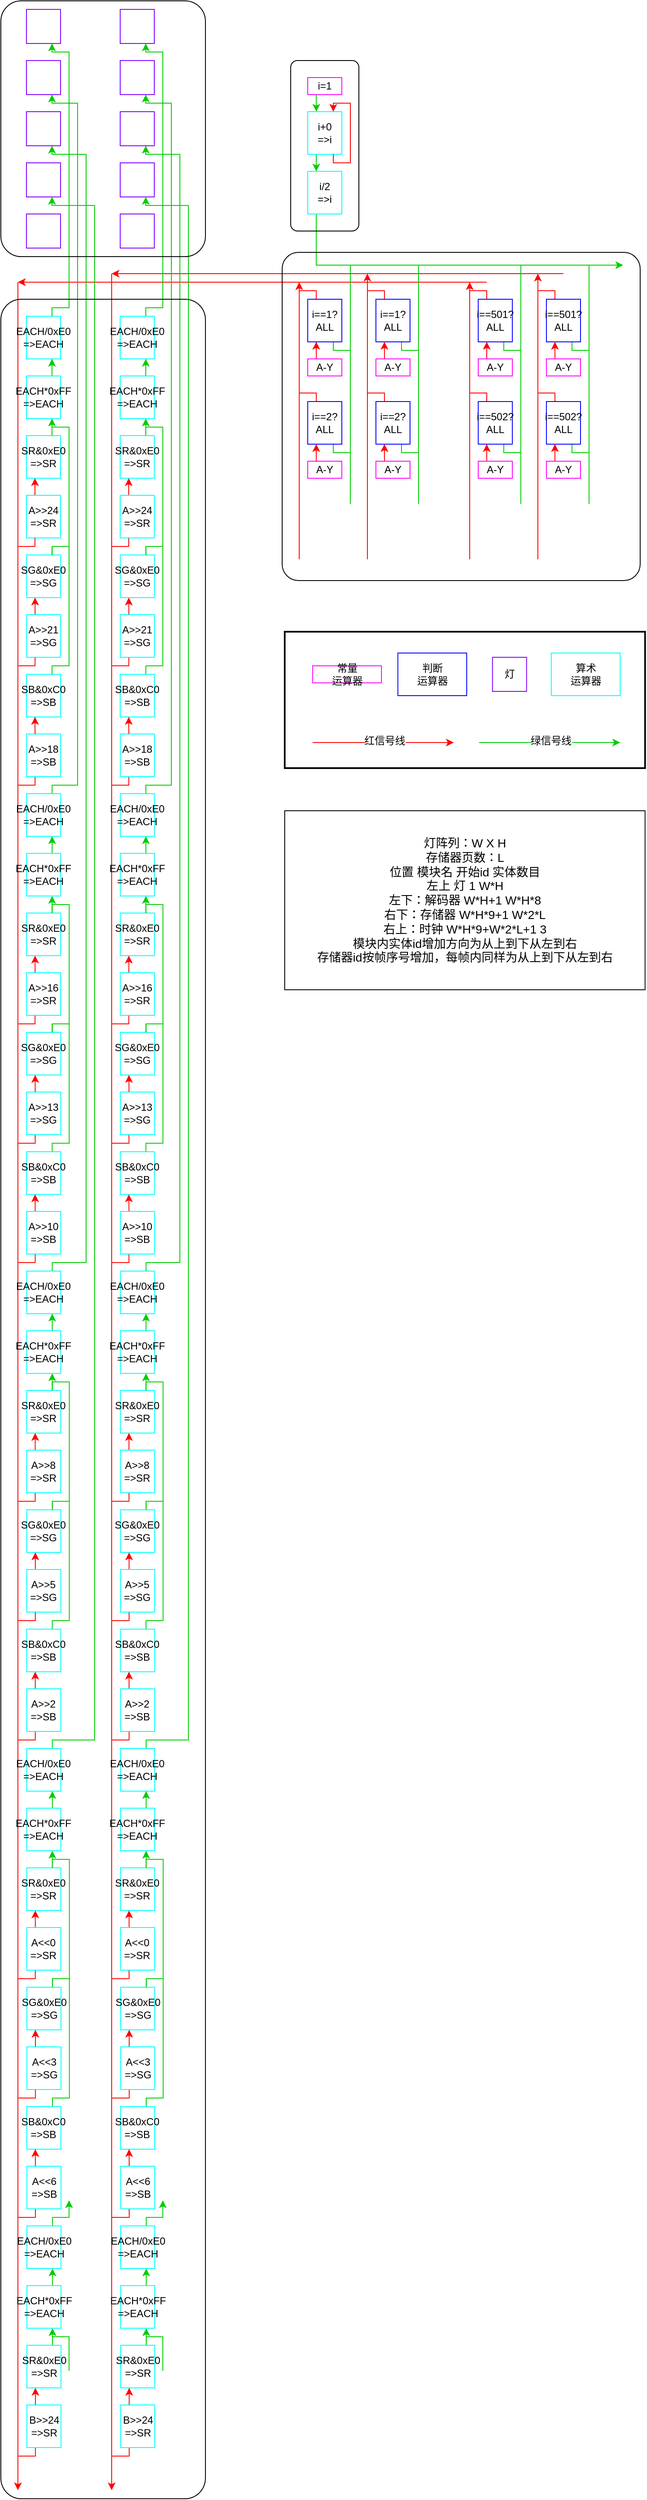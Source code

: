 <mxfile version="25.0.1">
  <diagram name="第 1 页" id="_UOMD7yQIgID4104qYtB">
    <mxGraphModel dx="1594" dy="945" grid="1" gridSize="10" guides="1" tooltips="1" connect="1" arrows="1" fold="1" page="1" pageScale="1" pageWidth="827" pageHeight="1169" math="0" shadow="0">
      <root>
        <mxCell id="0" />
        <mxCell id="1" parent="0" />
        <mxCell id="HEp67iWyr1RidV_tDCYu-369" value="" style="endArrow=classic;html=1;rounded=0;strokeColor=#FF0000;" parent="1" edge="1">
          <mxGeometry width="50" height="50" relative="1" as="geometry">
            <mxPoint x="627" y="360" as="sourcePoint" />
            <mxPoint x="77" y="360" as="targetPoint" />
          </mxGeometry>
        </mxCell>
        <mxCell id="HEp67iWyr1RidV_tDCYu-370" value="" style="endArrow=classic;html=1;rounded=0;strokeColor=#FF0000;" parent="1" edge="1">
          <mxGeometry width="50" height="50" relative="1" as="geometry">
            <mxPoint x="717" y="350" as="sourcePoint" />
            <mxPoint x="187" y="350" as="targetPoint" />
          </mxGeometry>
        </mxCell>
        <mxCell id="HEp67iWyr1RidV_tDCYu-398" value="&lt;div&gt;&lt;span style=&quot;font-size: 14px;&quot;&gt;灯阵列：W X H&lt;/span&gt;&lt;span style=&quot;font-size: 14px;&quot;&gt;&lt;br&gt;&lt;/span&gt;&lt;/div&gt;&lt;div&gt;&lt;span style=&quot;font-size: 14px;&quot;&gt;存储器页数：L&lt;/span&gt;&lt;/div&gt;&lt;div&gt;&lt;span style=&quot;font-size: 14px;&quot;&gt;位置 模块名 开始id 实体数目&lt;/span&gt;&lt;/div&gt;&lt;span style=&quot;font-size: 14px;&quot;&gt;左上 灯 1 W*H&lt;/span&gt;&lt;div&gt;&lt;span style=&quot;font-size: 14px;&quot;&gt;左下：解码器 W*H+1 W*H*8&lt;/span&gt;&lt;/div&gt;&lt;div&gt;&lt;span style=&quot;font-size: 14px;&quot;&gt;右下：存储器 W*H*9+1 W*2*L&lt;/span&gt;&lt;/div&gt;&lt;div&gt;&lt;span style=&quot;font-size: 14px;&quot;&gt;右上：时钟 W*H*9+W*2*L+1 3&lt;/span&gt;&lt;/div&gt;&lt;div&gt;&lt;span style=&quot;font-size: 14px;&quot;&gt;模块内实体id增加方向为从上到下从左到右&lt;/span&gt;&lt;/div&gt;&lt;div&gt;&lt;span style=&quot;font-size: 14px;&quot;&gt;存储器id按帧序号增加，每帧内同样为从上到下从左到右&lt;/span&gt;&lt;/div&gt;" style="rounded=0;whiteSpace=wrap;html=1;" parent="1" vertex="1">
          <mxGeometry x="390" y="980" width="422.75" height="210" as="geometry" />
        </mxCell>
        <mxCell id="HEp67iWyr1RidV_tDCYu-402" style="edgeStyle=orthogonalEdgeStyle;rounded=0;orthogonalLoop=1;jettySize=auto;html=1;exitX=0.25;exitY=1;exitDx=0;exitDy=0;strokeColor=#00CC00;align=center;verticalAlign=middle;fontFamily=Helvetica;fontSize=11;fontColor=default;labelBackgroundColor=default;endArrow=classic;" parent="1" source="HEp67iWyr1RidV_tDCYu-399" edge="1">
          <mxGeometry relative="1" as="geometry">
            <mxPoint x="787" y="340" as="targetPoint" />
            <Array as="points">
              <mxPoint x="427" y="340" />
            </Array>
          </mxGeometry>
        </mxCell>
        <mxCell id="Ru3RgFExYkWAiuwz_G7w-68" style="edgeStyle=orthogonalEdgeStyle;rounded=0;orthogonalLoop=1;jettySize=auto;html=1;exitX=0.75;exitY=0;exitDx=0;exitDy=0;entryX=0.75;entryY=1;entryDx=0;entryDy=0;strokeColor=#00CC00;align=center;verticalAlign=middle;fontFamily=Helvetica;fontSize=11;fontColor=default;labelBackgroundColor=default;endArrow=classic;" parent="1" source="Tjo_xKG83BjHhB87LPym-3" target="Ru3RgFExYkWAiuwz_G7w-1" edge="1">
          <mxGeometry relative="1" as="geometry">
            <Array as="points">
              <mxPoint x="117" y="390" />
              <mxPoint x="137" y="390" />
              <mxPoint x="137" y="90" />
              <mxPoint x="117" y="90" />
            </Array>
          </mxGeometry>
        </mxCell>
        <mxCell id="Tjo_xKG83BjHhB87LPym-5" value="" style="endArrow=classic;html=1;rounded=0;strokeColor=#FF0000;endFill=1;" parent="1" edge="1">
          <mxGeometry width="50" height="50" relative="1" as="geometry">
            <mxPoint x="77" y="360" as="sourcePoint" />
            <mxPoint x="77" y="2950" as="targetPoint" />
          </mxGeometry>
        </mxCell>
        <mxCell id="Ru3RgFExYkWAiuwz_G7w-69" style="edgeStyle=orthogonalEdgeStyle;rounded=0;orthogonalLoop=1;jettySize=auto;html=1;exitX=0.75;exitY=0;exitDx=0;exitDy=0;entryX=0.75;entryY=1;entryDx=0;entryDy=0;strokeColor=#00CC00;align=center;verticalAlign=middle;fontFamily=Helvetica;fontSize=11;fontColor=default;labelBackgroundColor=default;endArrow=classic;" parent="1" source="Ru3RgFExYkWAiuwz_G7w-18" target="Ru3RgFExYkWAiuwz_G7w-2" edge="1">
          <mxGeometry relative="1" as="geometry">
            <Array as="points">
              <mxPoint x="117" y="950" />
              <mxPoint x="147" y="950" />
              <mxPoint x="147" y="150" />
              <mxPoint x="117" y="150" />
            </Array>
          </mxGeometry>
        </mxCell>
        <mxCell id="Ru3RgFExYkWAiuwz_G7w-81" style="edgeStyle=orthogonalEdgeStyle;rounded=0;orthogonalLoop=1;jettySize=auto;html=1;exitX=0.75;exitY=0;exitDx=0;exitDy=0;entryX=0.75;entryY=1;entryDx=0;entryDy=0;strokeColor=#00CC00;align=center;verticalAlign=middle;fontFamily=Helvetica;fontSize=11;fontColor=default;labelBackgroundColor=default;endArrow=classic;" parent="1" source="Ru3RgFExYkWAiuwz_G7w-33" target="Ru3RgFExYkWAiuwz_G7w-3" edge="1">
          <mxGeometry relative="1" as="geometry">
            <Array as="points">
              <mxPoint x="117" y="1510" />
              <mxPoint x="157" y="1510" />
              <mxPoint x="157" y="210" />
              <mxPoint x="117" y="210" />
            </Array>
          </mxGeometry>
        </mxCell>
        <mxCell id="Ru3RgFExYkWAiuwz_G7w-82" style="edgeStyle=orthogonalEdgeStyle;rounded=0;orthogonalLoop=1;jettySize=auto;html=1;exitX=0.75;exitY=0;exitDx=0;exitDy=0;entryX=0.75;entryY=1;entryDx=0;entryDy=0;strokeColor=#00CC00;align=center;verticalAlign=middle;fontFamily=Helvetica;fontSize=11;fontColor=default;labelBackgroundColor=default;endArrow=classic;" parent="1" source="Ru3RgFExYkWAiuwz_G7w-48" target="Ru3RgFExYkWAiuwz_G7w-4" edge="1">
          <mxGeometry relative="1" as="geometry">
            <Array as="points">
              <mxPoint x="117" y="2070" />
              <mxPoint x="167" y="2070" />
              <mxPoint x="167" y="270" />
              <mxPoint x="117" y="270" />
            </Array>
          </mxGeometry>
        </mxCell>
        <mxCell id="Ru3RgFExYkWAiuwz_G7w-90" style="edgeStyle=orthogonalEdgeStyle;rounded=0;orthogonalLoop=1;jettySize=auto;html=1;exitX=0.75;exitY=0;exitDx=0;exitDy=0;entryX=0.75;entryY=1;entryDx=0;entryDy=0;strokeColor=#00CC00;align=center;verticalAlign=middle;fontFamily=Helvetica;fontSize=11;fontColor=default;labelBackgroundColor=default;endArrow=classic;" parent="1" source="Ru3RgFExYkWAiuwz_G7w-91" target="Ru3RgFExYkWAiuwz_G7w-105" edge="1">
          <mxGeometry relative="1" as="geometry">
            <Array as="points">
              <mxPoint x="227" y="390" />
              <mxPoint x="247" y="390" />
              <mxPoint x="247" y="90" />
              <mxPoint x="227" y="90" />
            </Array>
          </mxGeometry>
        </mxCell>
        <mxCell id="Ru3RgFExYkWAiuwz_G7w-94" value="" style="endArrow=classic;html=1;rounded=0;strokeColor=#FF0000;endFill=1;" parent="1" edge="1">
          <mxGeometry width="50" height="50" relative="1" as="geometry">
            <mxPoint x="187" y="350" as="sourcePoint" />
            <mxPoint x="187" y="2950" as="targetPoint" />
          </mxGeometry>
        </mxCell>
        <mxCell id="Ru3RgFExYkWAiuwz_G7w-115" style="edgeStyle=orthogonalEdgeStyle;rounded=0;orthogonalLoop=1;jettySize=auto;html=1;exitX=0.75;exitY=0;exitDx=0;exitDy=0;entryX=0.75;entryY=1;entryDx=0;entryDy=0;strokeColor=#00CC00;align=center;verticalAlign=middle;fontFamily=Helvetica;fontSize=11;fontColor=default;labelBackgroundColor=default;endArrow=classic;" parent="1" source="Ru3RgFExYkWAiuwz_G7w-116" target="Ru3RgFExYkWAiuwz_G7w-106" edge="1">
          <mxGeometry relative="1" as="geometry">
            <Array as="points">
              <mxPoint x="227" y="950" />
              <mxPoint x="257" y="950" />
              <mxPoint x="257" y="150" />
              <mxPoint x="227" y="150" />
            </Array>
          </mxGeometry>
        </mxCell>
        <mxCell id="Ru3RgFExYkWAiuwz_G7w-134" style="edgeStyle=orthogonalEdgeStyle;rounded=0;orthogonalLoop=1;jettySize=auto;html=1;exitX=0.75;exitY=0;exitDx=0;exitDy=0;entryX=0.75;entryY=1;entryDx=0;entryDy=0;strokeColor=#00CC00;align=center;verticalAlign=middle;fontFamily=Helvetica;fontSize=11;fontColor=default;labelBackgroundColor=default;endArrow=classic;" parent="1" source="Ru3RgFExYkWAiuwz_G7w-135" target="Ru3RgFExYkWAiuwz_G7w-107" edge="1">
          <mxGeometry relative="1" as="geometry">
            <Array as="points">
              <mxPoint x="227" y="1510" />
              <mxPoint x="267" y="1510" />
              <mxPoint x="267" y="210" />
              <mxPoint x="227" y="210" />
            </Array>
          </mxGeometry>
        </mxCell>
        <mxCell id="Ru3RgFExYkWAiuwz_G7w-153" style="edgeStyle=orthogonalEdgeStyle;rounded=0;orthogonalLoop=1;jettySize=auto;html=1;exitX=0.75;exitY=0;exitDx=0;exitDy=0;entryX=0.75;entryY=1;entryDx=0;entryDy=0;strokeColor=#00CC00;align=center;verticalAlign=middle;fontFamily=Helvetica;fontSize=11;fontColor=default;labelBackgroundColor=default;endArrow=classic;" parent="1" source="Ru3RgFExYkWAiuwz_G7w-154" target="Ru3RgFExYkWAiuwz_G7w-108" edge="1">
          <mxGeometry relative="1" as="geometry">
            <Array as="points">
              <mxPoint x="227" y="2070" />
              <mxPoint x="277" y="2070" />
              <mxPoint x="277" y="270" />
              <mxPoint x="227" y="270" />
            </Array>
          </mxGeometry>
        </mxCell>
        <mxCell id="Ru3RgFExYkWAiuwz_G7w-179" value="" style="group" parent="1" vertex="1" connectable="0">
          <mxGeometry x="57" y="30" width="240" height="300" as="geometry" />
        </mxCell>
        <mxCell id="Ru3RgFExYkWAiuwz_G7w-11" value="" style="rounded=1;whiteSpace=wrap;html=1;fillColor=none;glass=0;shadow=0;arcSize=10;strokeColor=default;align=center;verticalAlign=middle;fontFamily=Helvetica;fontSize=12;fontColor=default;connectable=0;" parent="Ru3RgFExYkWAiuwz_G7w-179" vertex="1">
          <mxGeometry width="240" height="300" as="geometry" />
        </mxCell>
        <mxCell id="Ru3RgFExYkWAiuwz_G7w-1" value="" style="whiteSpace=wrap;html=1;aspect=fixed;strokeColor=#7F00FF;" parent="Ru3RgFExYkWAiuwz_G7w-179" vertex="1">
          <mxGeometry x="30" y="10" width="40" height="40" as="geometry" />
        </mxCell>
        <mxCell id="Ru3RgFExYkWAiuwz_G7w-2" value="" style="whiteSpace=wrap;html=1;aspect=fixed;strokeColor=#7F00FF;" parent="Ru3RgFExYkWAiuwz_G7w-179" vertex="1">
          <mxGeometry x="30" y="70" width="40" height="40" as="geometry" />
        </mxCell>
        <mxCell id="Ru3RgFExYkWAiuwz_G7w-3" value="" style="whiteSpace=wrap;html=1;aspect=fixed;strokeColor=#7F00FF;" parent="Ru3RgFExYkWAiuwz_G7w-179" vertex="1">
          <mxGeometry x="30" y="130" width="40" height="40" as="geometry" />
        </mxCell>
        <mxCell id="Ru3RgFExYkWAiuwz_G7w-4" value="" style="whiteSpace=wrap;html=1;aspect=fixed;strokeColor=#7F00FF;" parent="Ru3RgFExYkWAiuwz_G7w-179" vertex="1">
          <mxGeometry x="30" y="190" width="40" height="40" as="geometry" />
        </mxCell>
        <mxCell id="Ru3RgFExYkWAiuwz_G7w-5" value="" style="whiteSpace=wrap;html=1;aspect=fixed;strokeColor=#7F00FF;" parent="Ru3RgFExYkWAiuwz_G7w-179" vertex="1">
          <mxGeometry x="30" y="250" width="40" height="40" as="geometry" />
        </mxCell>
        <mxCell id="Ru3RgFExYkWAiuwz_G7w-105" value="" style="whiteSpace=wrap;html=1;aspect=fixed;strokeColor=#7F00FF;" parent="Ru3RgFExYkWAiuwz_G7w-179" vertex="1">
          <mxGeometry x="140" y="10" width="40" height="40" as="geometry" />
        </mxCell>
        <mxCell id="Ru3RgFExYkWAiuwz_G7w-106" value="" style="whiteSpace=wrap;html=1;aspect=fixed;strokeColor=#7F00FF;" parent="Ru3RgFExYkWAiuwz_G7w-179" vertex="1">
          <mxGeometry x="140" y="70" width="40" height="40" as="geometry" />
        </mxCell>
        <mxCell id="Ru3RgFExYkWAiuwz_G7w-107" value="" style="whiteSpace=wrap;html=1;aspect=fixed;strokeColor=#7F00FF;" parent="Ru3RgFExYkWAiuwz_G7w-179" vertex="1">
          <mxGeometry x="140" y="130" width="40" height="40" as="geometry" />
        </mxCell>
        <mxCell id="Ru3RgFExYkWAiuwz_G7w-108" value="" style="whiteSpace=wrap;html=1;aspect=fixed;strokeColor=#7F00FF;" parent="Ru3RgFExYkWAiuwz_G7w-179" vertex="1">
          <mxGeometry x="140" y="190" width="40" height="40" as="geometry" />
        </mxCell>
        <mxCell id="Ru3RgFExYkWAiuwz_G7w-109" value="" style="whiteSpace=wrap;html=1;aspect=fixed;strokeColor=#7F00FF;" parent="Ru3RgFExYkWAiuwz_G7w-179" vertex="1">
          <mxGeometry x="140" y="250" width="40" height="40" as="geometry" />
        </mxCell>
        <mxCell id="Ru3RgFExYkWAiuwz_G7w-180" value="" style="group" parent="1" vertex="1" connectable="0">
          <mxGeometry x="397" y="100" width="80" height="200" as="geometry" />
        </mxCell>
        <mxCell id="HEp67iWyr1RidV_tDCYu-380" value="" style="rounded=1;whiteSpace=wrap;html=1;fillColor=none;glass=0;shadow=0;arcSize=10;strokeColor=default;align=center;verticalAlign=middle;fontFamily=Helvetica;fontSize=12;fontColor=default;connectable=0;" parent="Ru3RgFExYkWAiuwz_G7w-180" vertex="1">
          <mxGeometry width="80" height="200" as="geometry" />
        </mxCell>
        <mxCell id="HEp67iWyr1RidV_tDCYu-502" style="edgeStyle=orthogonalEdgeStyle;rounded=0;orthogonalLoop=1;jettySize=auto;html=1;exitX=0.25;exitY=1;exitDx=0;exitDy=0;entryX=0.25;entryY=0;entryDx=0;entryDy=0;strokeColor=#00CC00;align=center;verticalAlign=middle;fontFamily=Helvetica;fontSize=11;fontColor=default;labelBackgroundColor=default;endArrow=classic;" parent="Ru3RgFExYkWAiuwz_G7w-180" source="HEp67iWyr1RidV_tDCYu-98" target="HEp67iWyr1RidV_tDCYu-399" edge="1">
          <mxGeometry relative="1" as="geometry" />
        </mxCell>
        <mxCell id="HEp67iWyr1RidV_tDCYu-98" value="i+0&lt;br&gt;=&amp;gt;i" style="rounded=0;whiteSpace=wrap;html=1;strokeColor=#00FFFF;" parent="Ru3RgFExYkWAiuwz_G7w-180" vertex="1">
          <mxGeometry x="20" y="60" width="40" height="50" as="geometry" />
        </mxCell>
        <mxCell id="HEp67iWyr1RidV_tDCYu-503" style="edgeStyle=orthogonalEdgeStyle;rounded=0;orthogonalLoop=1;jettySize=auto;html=1;exitX=0.25;exitY=1;exitDx=0;exitDy=0;strokeColor=#00CC00;align=center;verticalAlign=middle;fontFamily=Helvetica;fontSize=11;fontColor=default;labelBackgroundColor=default;endArrow=classic;" parent="Ru3RgFExYkWAiuwz_G7w-180" source="HEp67iWyr1RidV_tDCYu-372" edge="1">
          <mxGeometry relative="1" as="geometry">
            <mxPoint x="30.111" y="60" as="targetPoint" />
          </mxGeometry>
        </mxCell>
        <mxCell id="HEp67iWyr1RidV_tDCYu-372" value="i=1" style="rounded=0;whiteSpace=wrap;html=1;strokeColor=#FF00FF;align=center;verticalAlign=middle;fontFamily=Helvetica;fontSize=12;fontColor=default;fillColor=default;" parent="Ru3RgFExYkWAiuwz_G7w-180" vertex="1">
          <mxGeometry x="20" y="20" width="40" height="20" as="geometry" />
        </mxCell>
        <mxCell id="HEp67iWyr1RidV_tDCYu-399" value="i/2&lt;div&gt;=&amp;gt;i&lt;/div&gt;" style="rounded=0;whiteSpace=wrap;html=1;strokeColor=#00FFFF;" parent="Ru3RgFExYkWAiuwz_G7w-180" vertex="1">
          <mxGeometry x="20" y="130" width="40" height="50" as="geometry" />
        </mxCell>
        <mxCell id="HEp67iWyr1RidV_tDCYu-504" style="edgeStyle=orthogonalEdgeStyle;rounded=0;orthogonalLoop=1;jettySize=auto;html=1;exitX=0.75;exitY=1;exitDx=0;exitDy=0;entryX=0.75;entryY=0;entryDx=0;entryDy=0;strokeColor=#FF0000;" parent="Ru3RgFExYkWAiuwz_G7w-180" source="HEp67iWyr1RidV_tDCYu-98" target="HEp67iWyr1RidV_tDCYu-98" edge="1">
          <mxGeometry relative="1" as="geometry">
            <Array as="points">
              <mxPoint x="50" y="120" />
              <mxPoint x="70" y="120" />
              <mxPoint x="70" y="50" />
              <mxPoint x="50" y="50" />
            </Array>
          </mxGeometry>
        </mxCell>
        <mxCell id="Ru3RgFExYkWAiuwz_G7w-193" value="" style="group" parent="1" vertex="1" connectable="0">
          <mxGeometry x="387" y="325" width="420" height="385" as="geometry" />
        </mxCell>
        <mxCell id="HEp67iWyr1RidV_tDCYu-100" style="edgeStyle=orthogonalEdgeStyle;rounded=0;orthogonalLoop=1;jettySize=auto;html=1;exitX=0.75;exitY=1;exitDx=0;exitDy=0;entryX=0.75;entryY=1;entryDx=0;entryDy=0;endArrow=none;endFill=0;strokeColor=#00CC00;" parent="Ru3RgFExYkWAiuwz_G7w-193" source="HEp67iWyr1RidV_tDCYu-89" target="HEp67iWyr1RidV_tDCYu-91" edge="1">
          <mxGeometry relative="1" as="geometry">
            <mxPoint x="70" y="105" as="sourcePoint" />
            <mxPoint x="70" y="215" as="targetPoint" />
            <Array as="points">
              <mxPoint x="60" y="115" />
              <mxPoint x="80" y="115" />
              <mxPoint x="80" y="235" />
              <mxPoint x="60" y="235" />
            </Array>
          </mxGeometry>
        </mxCell>
        <mxCell id="HEp67iWyr1RidV_tDCYu-368" style="edgeStyle=orthogonalEdgeStyle;rounded=0;orthogonalLoop=1;jettySize=auto;html=1;exitX=0.75;exitY=1;exitDx=0;exitDy=0;strokeColor=#00CC00;endArrow=none;endFill=0;" parent="Ru3RgFExYkWAiuwz_G7w-193" source="HEp67iWyr1RidV_tDCYu-89" edge="1">
          <mxGeometry relative="1" as="geometry">
            <mxPoint x="80" y="15" as="targetPoint" />
            <Array as="points">
              <mxPoint x="60" y="115" />
              <mxPoint x="80" y="115" />
            </Array>
          </mxGeometry>
        </mxCell>
        <mxCell id="HEp67iWyr1RidV_tDCYu-498" style="edgeStyle=orthogonalEdgeStyle;rounded=0;orthogonalLoop=1;jettySize=auto;html=1;exitX=0.25;exitY=0;exitDx=0;exitDy=0;entryX=0.25;entryY=0;entryDx=0;entryDy=0;strokeColor=#FF0000;align=center;verticalAlign=middle;fontFamily=Helvetica;fontSize=11;fontColor=default;labelBackgroundColor=default;endArrow=none;endFill=0;" parent="Ru3RgFExYkWAiuwz_G7w-193" source="HEp67iWyr1RidV_tDCYu-89" target="HEp67iWyr1RidV_tDCYu-91" edge="1">
          <mxGeometry relative="1" as="geometry">
            <Array as="points">
              <mxPoint x="40" y="45" />
              <mxPoint x="20" y="45" />
              <mxPoint x="20" y="165" />
              <mxPoint x="40" y="165" />
            </Array>
          </mxGeometry>
        </mxCell>
        <mxCell id="HEp67iWyr1RidV_tDCYu-89" value="i==1?&lt;br&gt;ALL" style="rounded=0;whiteSpace=wrap;html=1;strokeColor=#0000FF;" parent="Ru3RgFExYkWAiuwz_G7w-193" vertex="1">
          <mxGeometry x="30" y="55" width="40" height="50" as="geometry" />
        </mxCell>
        <mxCell id="HEp67iWyr1RidV_tDCYu-101" style="edgeStyle=orthogonalEdgeStyle;rounded=0;orthogonalLoop=1;jettySize=auto;html=1;exitX=0.75;exitY=1;exitDx=0;exitDy=0;endArrow=none;endFill=0;strokeColor=#00CC00;" parent="Ru3RgFExYkWAiuwz_G7w-193" source="HEp67iWyr1RidV_tDCYu-91" edge="1">
          <mxGeometry relative="1" as="geometry">
            <mxPoint x="80" y="295" as="targetPoint" />
            <Array as="points">
              <mxPoint x="60" y="235" />
              <mxPoint x="80" y="235" />
            </Array>
          </mxGeometry>
        </mxCell>
        <mxCell id="HEp67iWyr1RidV_tDCYu-91" value="i==2?&lt;br&gt;ALL" style="rounded=0;whiteSpace=wrap;html=1;strokeColor=#0000FF;align=center;verticalAlign=middle;fontFamily=Helvetica;fontSize=12;fontColor=default;fillColor=default;" parent="Ru3RgFExYkWAiuwz_G7w-193" vertex="1">
          <mxGeometry x="30" y="175" width="40" height="50" as="geometry" />
        </mxCell>
        <mxCell id="HEp67iWyr1RidV_tDCYu-97" style="edgeStyle=orthogonalEdgeStyle;rounded=0;orthogonalLoop=1;jettySize=auto;html=1;exitX=0.25;exitY=0;exitDx=0;exitDy=0;entryX=0.25;entryY=1;entryDx=0;entryDy=0;strokeColor=#FF0000;align=center;verticalAlign=middle;fontFamily=Helvetica;fontSize=11;fontColor=default;labelBackgroundColor=default;endArrow=classic;" parent="Ru3RgFExYkWAiuwz_G7w-193" source="HEp67iWyr1RidV_tDCYu-93" target="HEp67iWyr1RidV_tDCYu-89" edge="1">
          <mxGeometry relative="1" as="geometry" />
        </mxCell>
        <mxCell id="HEp67iWyr1RidV_tDCYu-93" value="A-Y" style="rounded=0;whiteSpace=wrap;html=1;strokeColor=#FF00FF;align=center;verticalAlign=middle;fontFamily=Helvetica;fontSize=12;fontColor=default;fillColor=default;" parent="Ru3RgFExYkWAiuwz_G7w-193" vertex="1">
          <mxGeometry x="30" y="125" width="40" height="20" as="geometry" />
        </mxCell>
        <mxCell id="HEp67iWyr1RidV_tDCYu-96" style="edgeStyle=orthogonalEdgeStyle;rounded=0;orthogonalLoop=1;jettySize=auto;html=1;exitX=0.25;exitY=0;exitDx=0;exitDy=0;entryX=0.25;entryY=1;entryDx=0;entryDy=0;strokeColor=#FF0000;align=center;verticalAlign=middle;fontFamily=Helvetica;fontSize=11;fontColor=default;labelBackgroundColor=default;endArrow=classic;" parent="Ru3RgFExYkWAiuwz_G7w-193" source="HEp67iWyr1RidV_tDCYu-95" target="HEp67iWyr1RidV_tDCYu-91" edge="1">
          <mxGeometry relative="1" as="geometry" />
        </mxCell>
        <mxCell id="HEp67iWyr1RidV_tDCYu-95" value="A-Y" style="rounded=0;whiteSpace=wrap;html=1;strokeColor=#FF00FF;align=center;verticalAlign=middle;fontFamily=Helvetica;fontSize=12;fontColor=default;fillColor=default;" parent="Ru3RgFExYkWAiuwz_G7w-193" vertex="1">
          <mxGeometry x="30" y="245" width="40" height="20" as="geometry" />
        </mxCell>
        <mxCell id="HEp67iWyr1RidV_tDCYu-104" value="" style="endArrow=classic;html=1;rounded=0;strokeColor=#FF0000;endFill=1;" parent="Ru3RgFExYkWAiuwz_G7w-193" edge="1">
          <mxGeometry width="50" height="50" relative="1" as="geometry">
            <mxPoint x="20" y="360" as="sourcePoint" />
            <mxPoint x="20" y="35" as="targetPoint" />
          </mxGeometry>
        </mxCell>
        <mxCell id="HEp67iWyr1RidV_tDCYu-352" style="edgeStyle=orthogonalEdgeStyle;rounded=0;orthogonalLoop=1;jettySize=auto;html=1;exitX=0.75;exitY=1;exitDx=0;exitDy=0;entryX=0.75;entryY=1;entryDx=0;entryDy=0;endArrow=none;endFill=0;strokeColor=#00CC00;" parent="Ru3RgFExYkWAiuwz_G7w-193" source="HEp67iWyr1RidV_tDCYu-354" target="HEp67iWyr1RidV_tDCYu-357" edge="1">
          <mxGeometry relative="1" as="geometry">
            <mxPoint x="150" y="105" as="sourcePoint" />
            <mxPoint x="150" y="215" as="targetPoint" />
            <Array as="points">
              <mxPoint x="140" y="115" />
              <mxPoint x="160" y="115" />
              <mxPoint x="160" y="235" />
              <mxPoint x="140" y="235" />
            </Array>
          </mxGeometry>
        </mxCell>
        <mxCell id="HEp67iWyr1RidV_tDCYu-371" style="edgeStyle=orthogonalEdgeStyle;rounded=0;orthogonalLoop=1;jettySize=auto;html=1;exitX=0.75;exitY=1;exitDx=0;exitDy=0;strokeColor=#00CC00;align=center;verticalAlign=middle;fontFamily=Helvetica;fontSize=11;fontColor=default;labelBackgroundColor=default;endArrow=none;endFill=0;" parent="Ru3RgFExYkWAiuwz_G7w-193" source="HEp67iWyr1RidV_tDCYu-354" edge="1">
          <mxGeometry relative="1" as="geometry">
            <mxPoint x="160" y="15" as="targetPoint" />
            <Array as="points">
              <mxPoint x="140" y="115" />
              <mxPoint x="160" y="115" />
            </Array>
          </mxGeometry>
        </mxCell>
        <mxCell id="HEp67iWyr1RidV_tDCYu-499" style="edgeStyle=orthogonalEdgeStyle;rounded=0;orthogonalLoop=1;jettySize=auto;html=1;exitX=0.25;exitY=0;exitDx=0;exitDy=0;entryX=0.25;entryY=0;entryDx=0;entryDy=0;strokeColor=#FF0000;align=center;verticalAlign=middle;fontFamily=Helvetica;fontSize=11;fontColor=default;labelBackgroundColor=default;endArrow=none;endFill=0;" parent="Ru3RgFExYkWAiuwz_G7w-193" source="HEp67iWyr1RidV_tDCYu-354" target="HEp67iWyr1RidV_tDCYu-357" edge="1">
          <mxGeometry relative="1" as="geometry">
            <Array as="points">
              <mxPoint x="120" y="45" />
              <mxPoint x="100" y="45" />
              <mxPoint x="100" y="165" />
              <mxPoint x="120" y="165" />
            </Array>
          </mxGeometry>
        </mxCell>
        <mxCell id="HEp67iWyr1RidV_tDCYu-354" value="i==1?&lt;br&gt;ALL" style="rounded=0;whiteSpace=wrap;html=1;strokeColor=#0000FF;" parent="Ru3RgFExYkWAiuwz_G7w-193" vertex="1">
          <mxGeometry x="110" y="55" width="40" height="50" as="geometry" />
        </mxCell>
        <mxCell id="HEp67iWyr1RidV_tDCYu-355" style="edgeStyle=orthogonalEdgeStyle;rounded=0;orthogonalLoop=1;jettySize=auto;html=1;exitX=0.75;exitY=1;exitDx=0;exitDy=0;endArrow=none;endFill=0;strokeColor=#00CC00;" parent="Ru3RgFExYkWAiuwz_G7w-193" source="HEp67iWyr1RidV_tDCYu-357" edge="1">
          <mxGeometry relative="1" as="geometry">
            <mxPoint x="160" y="295" as="targetPoint" />
            <Array as="points">
              <mxPoint x="140" y="235" />
              <mxPoint x="160" y="235" />
            </Array>
          </mxGeometry>
        </mxCell>
        <mxCell id="HEp67iWyr1RidV_tDCYu-357" value="i==2?&lt;br&gt;ALL" style="rounded=0;whiteSpace=wrap;html=1;strokeColor=#0000FF;align=center;verticalAlign=middle;fontFamily=Helvetica;fontSize=12;fontColor=default;fillColor=default;" parent="Ru3RgFExYkWAiuwz_G7w-193" vertex="1">
          <mxGeometry x="110" y="175" width="40" height="50" as="geometry" />
        </mxCell>
        <mxCell id="HEp67iWyr1RidV_tDCYu-358" style="edgeStyle=orthogonalEdgeStyle;rounded=0;orthogonalLoop=1;jettySize=auto;html=1;exitX=0.25;exitY=0;exitDx=0;exitDy=0;entryX=0.25;entryY=1;entryDx=0;entryDy=0;strokeColor=#FF0000;align=center;verticalAlign=middle;fontFamily=Helvetica;fontSize=11;fontColor=default;labelBackgroundColor=default;endArrow=classic;" parent="Ru3RgFExYkWAiuwz_G7w-193" source="HEp67iWyr1RidV_tDCYu-359" target="HEp67iWyr1RidV_tDCYu-354" edge="1">
          <mxGeometry relative="1" as="geometry" />
        </mxCell>
        <mxCell id="HEp67iWyr1RidV_tDCYu-359" value="A-Y" style="rounded=0;whiteSpace=wrap;html=1;strokeColor=#FF00FF;align=center;verticalAlign=middle;fontFamily=Helvetica;fontSize=12;fontColor=default;fillColor=default;" parent="Ru3RgFExYkWAiuwz_G7w-193" vertex="1">
          <mxGeometry x="110" y="125" width="40" height="20" as="geometry" />
        </mxCell>
        <mxCell id="HEp67iWyr1RidV_tDCYu-360" style="edgeStyle=orthogonalEdgeStyle;rounded=0;orthogonalLoop=1;jettySize=auto;html=1;exitX=0.25;exitY=0;exitDx=0;exitDy=0;entryX=0.25;entryY=1;entryDx=0;entryDy=0;strokeColor=#FF0000;align=center;verticalAlign=middle;fontFamily=Helvetica;fontSize=11;fontColor=default;labelBackgroundColor=default;endArrow=classic;" parent="Ru3RgFExYkWAiuwz_G7w-193" source="HEp67iWyr1RidV_tDCYu-361" target="HEp67iWyr1RidV_tDCYu-357" edge="1">
          <mxGeometry relative="1" as="geometry" />
        </mxCell>
        <mxCell id="HEp67iWyr1RidV_tDCYu-361" value="A-Y" style="rounded=0;whiteSpace=wrap;html=1;strokeColor=#FF00FF;align=center;verticalAlign=middle;fontFamily=Helvetica;fontSize=12;fontColor=default;fillColor=default;" parent="Ru3RgFExYkWAiuwz_G7w-193" vertex="1">
          <mxGeometry x="110" y="245" width="40" height="20" as="geometry" />
        </mxCell>
        <mxCell id="HEp67iWyr1RidV_tDCYu-365" value="" style="endArrow=classic;html=1;rounded=0;strokeColor=#FF0000;endFill=1;" parent="Ru3RgFExYkWAiuwz_G7w-193" edge="1">
          <mxGeometry width="50" height="50" relative="1" as="geometry">
            <mxPoint x="100" y="360" as="sourcePoint" />
            <mxPoint x="100" y="25" as="targetPoint" />
          </mxGeometry>
        </mxCell>
        <mxCell id="HEp67iWyr1RidV_tDCYu-447" style="edgeStyle=orthogonalEdgeStyle;rounded=0;orthogonalLoop=1;jettySize=auto;html=1;exitX=0.75;exitY=1;exitDx=0;exitDy=0;entryX=0.75;entryY=1;entryDx=0;entryDy=0;endArrow=none;endFill=0;strokeColor=#00CC00;" parent="Ru3RgFExYkWAiuwz_G7w-193" source="HEp67iWyr1RidV_tDCYu-449" target="HEp67iWyr1RidV_tDCYu-452" edge="1">
          <mxGeometry relative="1" as="geometry">
            <mxPoint x="270" y="105" as="sourcePoint" />
            <mxPoint x="270" y="215" as="targetPoint" />
            <Array as="points">
              <mxPoint x="260" y="115" />
              <mxPoint x="280" y="115" />
              <mxPoint x="280" y="235" />
              <mxPoint x="260" y="235" />
            </Array>
          </mxGeometry>
        </mxCell>
        <mxCell id="HEp67iWyr1RidV_tDCYu-470" style="edgeStyle=orthogonalEdgeStyle;rounded=0;orthogonalLoop=1;jettySize=auto;html=1;exitX=0.75;exitY=1;exitDx=0;exitDy=0;strokeColor=#00CC00;align=center;verticalAlign=middle;fontFamily=Helvetica;fontSize=11;fontColor=default;labelBackgroundColor=default;endArrow=none;endFill=0;" parent="Ru3RgFExYkWAiuwz_G7w-193" source="HEp67iWyr1RidV_tDCYu-449" edge="1">
          <mxGeometry relative="1" as="geometry">
            <mxPoint x="280" y="15" as="targetPoint" />
            <Array as="points">
              <mxPoint x="260" y="115" />
              <mxPoint x="280" y="115" />
            </Array>
          </mxGeometry>
        </mxCell>
        <mxCell id="HEp67iWyr1RidV_tDCYu-500" style="edgeStyle=orthogonalEdgeStyle;rounded=0;orthogonalLoop=1;jettySize=auto;html=1;exitX=0.25;exitY=0;exitDx=0;exitDy=0;entryX=0.25;entryY=0;entryDx=0;entryDy=0;strokeColor=#FF0000;align=center;verticalAlign=middle;fontFamily=Helvetica;fontSize=11;fontColor=default;labelBackgroundColor=default;endArrow=none;endFill=0;" parent="Ru3RgFExYkWAiuwz_G7w-193" source="HEp67iWyr1RidV_tDCYu-449" target="HEp67iWyr1RidV_tDCYu-452" edge="1">
          <mxGeometry relative="1" as="geometry">
            <Array as="points">
              <mxPoint x="240" y="45" />
              <mxPoint x="220" y="45" />
              <mxPoint x="220" y="165" />
              <mxPoint x="240" y="165" />
            </Array>
          </mxGeometry>
        </mxCell>
        <mxCell id="HEp67iWyr1RidV_tDCYu-449" value="i==501?&lt;br&gt;ALL" style="rounded=0;whiteSpace=wrap;html=1;strokeColor=#0000FF;" parent="Ru3RgFExYkWAiuwz_G7w-193" vertex="1">
          <mxGeometry x="230" y="55" width="40" height="50" as="geometry" />
        </mxCell>
        <mxCell id="HEp67iWyr1RidV_tDCYu-450" style="edgeStyle=orthogonalEdgeStyle;rounded=0;orthogonalLoop=1;jettySize=auto;html=1;exitX=0.75;exitY=1;exitDx=0;exitDy=0;endArrow=none;endFill=0;strokeColor=#00CC00;" parent="Ru3RgFExYkWAiuwz_G7w-193" source="HEp67iWyr1RidV_tDCYu-452" edge="1">
          <mxGeometry relative="1" as="geometry">
            <mxPoint x="280" y="295" as="targetPoint" />
            <Array as="points">
              <mxPoint x="260" y="235" />
              <mxPoint x="280" y="235" />
            </Array>
          </mxGeometry>
        </mxCell>
        <mxCell id="HEp67iWyr1RidV_tDCYu-452" value="i==502?&lt;br&gt;ALL" style="rounded=0;whiteSpace=wrap;html=1;strokeColor=#0000FF;align=center;verticalAlign=middle;fontFamily=Helvetica;fontSize=12;fontColor=default;fillColor=default;" parent="Ru3RgFExYkWAiuwz_G7w-193" vertex="1">
          <mxGeometry x="230" y="175" width="40" height="50" as="geometry" />
        </mxCell>
        <mxCell id="HEp67iWyr1RidV_tDCYu-453" style="edgeStyle=orthogonalEdgeStyle;rounded=0;orthogonalLoop=1;jettySize=auto;html=1;exitX=0.25;exitY=0;exitDx=0;exitDy=0;entryX=0.25;entryY=1;entryDx=0;entryDy=0;strokeColor=#FF0000;align=center;verticalAlign=middle;fontFamily=Helvetica;fontSize=11;fontColor=default;labelBackgroundColor=default;endArrow=classic;" parent="Ru3RgFExYkWAiuwz_G7w-193" source="HEp67iWyr1RidV_tDCYu-454" target="HEp67iWyr1RidV_tDCYu-449" edge="1">
          <mxGeometry relative="1" as="geometry" />
        </mxCell>
        <mxCell id="HEp67iWyr1RidV_tDCYu-454" value="A-Y" style="rounded=0;whiteSpace=wrap;html=1;strokeColor=#FF00FF;align=center;verticalAlign=middle;fontFamily=Helvetica;fontSize=12;fontColor=default;fillColor=default;" parent="Ru3RgFExYkWAiuwz_G7w-193" vertex="1">
          <mxGeometry x="230" y="125" width="40" height="20" as="geometry" />
        </mxCell>
        <mxCell id="HEp67iWyr1RidV_tDCYu-455" style="edgeStyle=orthogonalEdgeStyle;rounded=0;orthogonalLoop=1;jettySize=auto;html=1;exitX=0.25;exitY=0;exitDx=0;exitDy=0;entryX=0.25;entryY=1;entryDx=0;entryDy=0;strokeColor=#FF0000;align=center;verticalAlign=middle;fontFamily=Helvetica;fontSize=11;fontColor=default;labelBackgroundColor=default;endArrow=classic;" parent="Ru3RgFExYkWAiuwz_G7w-193" source="HEp67iWyr1RidV_tDCYu-456" target="HEp67iWyr1RidV_tDCYu-452" edge="1">
          <mxGeometry relative="1" as="geometry" />
        </mxCell>
        <mxCell id="HEp67iWyr1RidV_tDCYu-456" value="A-Y" style="rounded=0;whiteSpace=wrap;html=1;strokeColor=#FF00FF;align=center;verticalAlign=middle;fontFamily=Helvetica;fontSize=12;fontColor=default;fillColor=default;" parent="Ru3RgFExYkWAiuwz_G7w-193" vertex="1">
          <mxGeometry x="230" y="245" width="40" height="20" as="geometry" />
        </mxCell>
        <mxCell id="HEp67iWyr1RidV_tDCYu-457" value="" style="endArrow=classic;html=1;rounded=0;strokeColor=#FF0000;endFill=1;" parent="Ru3RgFExYkWAiuwz_G7w-193" edge="1">
          <mxGeometry width="50" height="50" relative="1" as="geometry">
            <mxPoint x="220" y="360" as="sourcePoint" />
            <mxPoint x="220" y="35" as="targetPoint" />
          </mxGeometry>
        </mxCell>
        <mxCell id="HEp67iWyr1RidV_tDCYu-458" style="edgeStyle=orthogonalEdgeStyle;rounded=0;orthogonalLoop=1;jettySize=auto;html=1;exitX=0.75;exitY=1;exitDx=0;exitDy=0;entryX=0.75;entryY=1;entryDx=0;entryDy=0;endArrow=none;endFill=0;strokeColor=#00CC00;" parent="Ru3RgFExYkWAiuwz_G7w-193" source="HEp67iWyr1RidV_tDCYu-460" target="HEp67iWyr1RidV_tDCYu-463" edge="1">
          <mxGeometry relative="1" as="geometry">
            <mxPoint x="350" y="105" as="sourcePoint" />
            <mxPoint x="350" y="215" as="targetPoint" />
            <Array as="points">
              <mxPoint x="340" y="115" />
              <mxPoint x="360" y="115" />
              <mxPoint x="360" y="235" />
              <mxPoint x="340" y="235" />
            </Array>
          </mxGeometry>
        </mxCell>
        <mxCell id="HEp67iWyr1RidV_tDCYu-469" style="edgeStyle=orthogonalEdgeStyle;rounded=0;orthogonalLoop=1;jettySize=auto;html=1;exitX=0.75;exitY=1;exitDx=0;exitDy=0;strokeColor=#00CC00;align=center;verticalAlign=middle;fontFamily=Helvetica;fontSize=11;fontColor=default;labelBackgroundColor=default;endArrow=none;endFill=0;" parent="Ru3RgFExYkWAiuwz_G7w-193" source="HEp67iWyr1RidV_tDCYu-460" edge="1">
          <mxGeometry relative="1" as="geometry">
            <mxPoint x="360" y="15" as="targetPoint" />
            <Array as="points">
              <mxPoint x="340" y="115" />
              <mxPoint x="360" y="115" />
              <mxPoint x="360" y="15" />
            </Array>
          </mxGeometry>
        </mxCell>
        <mxCell id="HEp67iWyr1RidV_tDCYu-501" style="edgeStyle=orthogonalEdgeStyle;rounded=0;orthogonalLoop=1;jettySize=auto;html=1;exitX=0.25;exitY=0;exitDx=0;exitDy=0;entryX=0.25;entryY=0;entryDx=0;entryDy=0;strokeColor=#FF0000;align=center;verticalAlign=middle;fontFamily=Helvetica;fontSize=11;fontColor=default;labelBackgroundColor=default;endArrow=none;endFill=0;" parent="Ru3RgFExYkWAiuwz_G7w-193" source="HEp67iWyr1RidV_tDCYu-460" target="HEp67iWyr1RidV_tDCYu-463" edge="1">
          <mxGeometry relative="1" as="geometry">
            <Array as="points">
              <mxPoint x="320" y="45" />
              <mxPoint x="300" y="45" />
              <mxPoint x="300" y="165" />
              <mxPoint x="320" y="165" />
            </Array>
          </mxGeometry>
        </mxCell>
        <mxCell id="HEp67iWyr1RidV_tDCYu-460" value="i==501?&lt;br&gt;ALL" style="rounded=0;whiteSpace=wrap;html=1;strokeColor=#0000FF;" parent="Ru3RgFExYkWAiuwz_G7w-193" vertex="1">
          <mxGeometry x="310" y="55" width="40" height="50" as="geometry" />
        </mxCell>
        <mxCell id="HEp67iWyr1RidV_tDCYu-461" style="edgeStyle=orthogonalEdgeStyle;rounded=0;orthogonalLoop=1;jettySize=auto;html=1;exitX=0.75;exitY=1;exitDx=0;exitDy=0;endArrow=none;endFill=0;strokeColor=#00CC00;" parent="Ru3RgFExYkWAiuwz_G7w-193" source="HEp67iWyr1RidV_tDCYu-463" edge="1">
          <mxGeometry relative="1" as="geometry">
            <mxPoint x="360" y="295" as="targetPoint" />
            <Array as="points">
              <mxPoint x="340" y="235" />
              <mxPoint x="360" y="235" />
            </Array>
          </mxGeometry>
        </mxCell>
        <mxCell id="HEp67iWyr1RidV_tDCYu-463" value="i==502?&lt;br&gt;ALL" style="rounded=0;whiteSpace=wrap;html=1;strokeColor=#0000FF;align=center;verticalAlign=middle;fontFamily=Helvetica;fontSize=12;fontColor=default;fillColor=default;" parent="Ru3RgFExYkWAiuwz_G7w-193" vertex="1">
          <mxGeometry x="310" y="175" width="40" height="50" as="geometry" />
        </mxCell>
        <mxCell id="HEp67iWyr1RidV_tDCYu-464" style="edgeStyle=orthogonalEdgeStyle;rounded=0;orthogonalLoop=1;jettySize=auto;html=1;exitX=0.25;exitY=0;exitDx=0;exitDy=0;entryX=0.25;entryY=1;entryDx=0;entryDy=0;strokeColor=#FF0000;align=center;verticalAlign=middle;fontFamily=Helvetica;fontSize=11;fontColor=default;labelBackgroundColor=default;endArrow=classic;" parent="Ru3RgFExYkWAiuwz_G7w-193" source="HEp67iWyr1RidV_tDCYu-465" target="HEp67iWyr1RidV_tDCYu-460" edge="1">
          <mxGeometry relative="1" as="geometry" />
        </mxCell>
        <mxCell id="HEp67iWyr1RidV_tDCYu-465" value="A-Y" style="rounded=0;whiteSpace=wrap;html=1;strokeColor=#FF00FF;align=center;verticalAlign=middle;fontFamily=Helvetica;fontSize=12;fontColor=default;fillColor=default;" parent="Ru3RgFExYkWAiuwz_G7w-193" vertex="1">
          <mxGeometry x="310" y="125" width="40" height="20" as="geometry" />
        </mxCell>
        <mxCell id="HEp67iWyr1RidV_tDCYu-466" style="edgeStyle=orthogonalEdgeStyle;rounded=0;orthogonalLoop=1;jettySize=auto;html=1;exitX=0.25;exitY=0;exitDx=0;exitDy=0;entryX=0.25;entryY=1;entryDx=0;entryDy=0;strokeColor=#FF0000;align=center;verticalAlign=middle;fontFamily=Helvetica;fontSize=11;fontColor=default;labelBackgroundColor=default;endArrow=classic;" parent="Ru3RgFExYkWAiuwz_G7w-193" source="HEp67iWyr1RidV_tDCYu-467" target="HEp67iWyr1RidV_tDCYu-463" edge="1">
          <mxGeometry relative="1" as="geometry" />
        </mxCell>
        <mxCell id="HEp67iWyr1RidV_tDCYu-467" value="A-Y" style="rounded=0;whiteSpace=wrap;html=1;strokeColor=#FF00FF;align=center;verticalAlign=middle;fontFamily=Helvetica;fontSize=12;fontColor=default;fillColor=default;" parent="Ru3RgFExYkWAiuwz_G7w-193" vertex="1">
          <mxGeometry x="310" y="245" width="40" height="20" as="geometry" />
        </mxCell>
        <mxCell id="HEp67iWyr1RidV_tDCYu-468" value="" style="endArrow=classic;html=1;rounded=0;strokeColor=#FF0000;endFill=1;" parent="Ru3RgFExYkWAiuwz_G7w-193" edge="1">
          <mxGeometry width="50" height="50" relative="1" as="geometry">
            <mxPoint x="300" y="360" as="sourcePoint" />
            <mxPoint x="300" y="25" as="targetPoint" />
          </mxGeometry>
        </mxCell>
        <mxCell id="Ru3RgFExYkWAiuwz_G7w-182" value="" style="rounded=1;whiteSpace=wrap;html=1;fillColor=none;glass=0;shadow=0;arcSize=5;strokeColor=default;align=center;verticalAlign=middle;fontFamily=Helvetica;fontSize=12;fontColor=default;connectable=0;" parent="Ru3RgFExYkWAiuwz_G7w-193" vertex="1">
          <mxGeometry width="420" height="385" as="geometry" />
        </mxCell>
        <mxCell id="Ru3RgFExYkWAiuwz_G7w-194" value="" style="group" parent="1" vertex="1" connectable="0">
          <mxGeometry x="57" y="380" width="240" height="2580" as="geometry" />
        </mxCell>
        <mxCell id="Tjo_xKG83BjHhB87LPym-22" style="edgeStyle=orthogonalEdgeStyle;rounded=0;orthogonalLoop=1;jettySize=auto;html=1;exitX=0.75;exitY=0;exitDx=0;exitDy=0;entryX=0.75;entryY=1;entryDx=0;entryDy=0;strokeColor=#00CC00;" parent="Ru3RgFExYkWAiuwz_G7w-194" source="Tjo_xKG83BjHhB87LPym-1" target="Tjo_xKG83BjHhB87LPym-4" edge="1">
          <mxGeometry relative="1" as="geometry" />
        </mxCell>
        <mxCell id="Tjo_xKG83BjHhB87LPym-1" value="SR&amp;amp;0xE0&lt;br&gt;=&amp;gt;SR" style="rounded=0;whiteSpace=wrap;html=1;strokeColor=#00FFFF;" parent="Ru3RgFExYkWAiuwz_G7w-194" vertex="1">
          <mxGeometry x="30" y="160" width="40" height="50" as="geometry" />
        </mxCell>
        <mxCell id="Tjo_xKG83BjHhB87LPym-13" style="edgeStyle=orthogonalEdgeStyle;rounded=0;orthogonalLoop=1;jettySize=auto;html=1;exitX=0.25;exitY=1;exitDx=0;exitDy=0;strokeColor=#FF0000;align=center;verticalAlign=middle;fontFamily=Helvetica;fontSize=11;fontColor=default;labelBackgroundColor=default;endArrow=none;endFill=0;" parent="Ru3RgFExYkWAiuwz_G7w-194" source="Tjo_xKG83BjHhB87LPym-2" edge="1">
          <mxGeometry relative="1" as="geometry">
            <mxPoint x="20" y="290" as="targetPoint" />
            <Array as="points">
              <mxPoint x="40" y="290" />
            </Array>
          </mxGeometry>
        </mxCell>
        <mxCell id="Tjo_xKG83BjHhB87LPym-16" style="edgeStyle=orthogonalEdgeStyle;rounded=0;orthogonalLoop=1;jettySize=auto;html=1;exitX=0.25;exitY=0;exitDx=0;exitDy=0;entryX=0.25;entryY=1;entryDx=0;entryDy=0;strokeColor=#FF0000;align=center;verticalAlign=middle;fontFamily=Helvetica;fontSize=11;fontColor=default;labelBackgroundColor=default;endArrow=classic;" parent="Ru3RgFExYkWAiuwz_G7w-194" source="Tjo_xKG83BjHhB87LPym-2" target="Tjo_xKG83BjHhB87LPym-1" edge="1">
          <mxGeometry relative="1" as="geometry" />
        </mxCell>
        <mxCell id="Tjo_xKG83BjHhB87LPym-2" value="A&amp;gt;&amp;gt;24&lt;br&gt;=&amp;gt;SR" style="rounded=0;whiteSpace=wrap;html=1;strokeColor=#00FFFF;" parent="Ru3RgFExYkWAiuwz_G7w-194" vertex="1">
          <mxGeometry x="30" y="230" width="40" height="50" as="geometry" />
        </mxCell>
        <mxCell id="Tjo_xKG83BjHhB87LPym-3" value="EACH/0xE0&lt;div&gt;=&amp;gt;EACH&lt;/div&gt;" style="rounded=0;whiteSpace=wrap;html=1;strokeColor=#00FFFF;" parent="Ru3RgFExYkWAiuwz_G7w-194" vertex="1">
          <mxGeometry x="30" y="20" width="40" height="50" as="geometry" />
        </mxCell>
        <mxCell id="Tjo_xKG83BjHhB87LPym-23" style="edgeStyle=orthogonalEdgeStyle;rounded=0;orthogonalLoop=1;jettySize=auto;html=1;exitX=0.75;exitY=0;exitDx=0;exitDy=0;entryX=0.75;entryY=1;entryDx=0;entryDy=0;strokeColor=#00CC00;align=center;verticalAlign=middle;fontFamily=Helvetica;fontSize=11;fontColor=default;labelBackgroundColor=default;endArrow=classic;" parent="Ru3RgFExYkWAiuwz_G7w-194" source="Tjo_xKG83BjHhB87LPym-4" target="Tjo_xKG83BjHhB87LPym-3" edge="1">
          <mxGeometry relative="1" as="geometry" />
        </mxCell>
        <mxCell id="Tjo_xKG83BjHhB87LPym-4" value="EACH*0xFF&lt;br&gt;=&amp;gt;&lt;span style=&quot;background-color: initial;&quot;&gt;EACH&lt;/span&gt;" style="rounded=0;whiteSpace=wrap;html=1;strokeColor=#00FFFF;" parent="Ru3RgFExYkWAiuwz_G7w-194" vertex="1">
          <mxGeometry x="30" y="90" width="40" height="50" as="geometry" />
        </mxCell>
        <mxCell id="Tjo_xKG83BjHhB87LPym-21" style="edgeStyle=orthogonalEdgeStyle;rounded=0;orthogonalLoop=1;jettySize=auto;html=1;exitX=0.75;exitY=0;exitDx=0;exitDy=0;entryX=0.75;entryY=0;entryDx=0;entryDy=0;strokeColor=#00CC00;align=center;verticalAlign=middle;fontFamily=Helvetica;fontSize=11;fontColor=default;labelBackgroundColor=default;endArrow=none;endFill=0;" parent="Ru3RgFExYkWAiuwz_G7w-194" source="Tjo_xKG83BjHhB87LPym-6" target="Tjo_xKG83BjHhB87LPym-1" edge="1">
          <mxGeometry relative="1" as="geometry">
            <Array as="points">
              <mxPoint x="60" y="290" />
              <mxPoint x="80" y="290" />
              <mxPoint x="80" y="150" />
              <mxPoint x="60" y="150" />
            </Array>
          </mxGeometry>
        </mxCell>
        <mxCell id="Tjo_xKG83BjHhB87LPym-6" value="SG&amp;amp;0xE0&lt;div&gt;=&amp;gt;SG&lt;/div&gt;" style="rounded=0;whiteSpace=wrap;html=1;strokeColor=#00FFFF;" parent="Ru3RgFExYkWAiuwz_G7w-194" vertex="1">
          <mxGeometry x="30.14" y="300" width="40" height="50" as="geometry" />
        </mxCell>
        <mxCell id="Tjo_xKG83BjHhB87LPym-12" style="edgeStyle=orthogonalEdgeStyle;rounded=0;orthogonalLoop=1;jettySize=auto;html=1;exitX=0.25;exitY=1;exitDx=0;exitDy=0;strokeColor=#FF0000;align=center;verticalAlign=middle;fontFamily=Helvetica;fontSize=11;fontColor=default;labelBackgroundColor=default;endArrow=none;endFill=0;" parent="Ru3RgFExYkWAiuwz_G7w-194" source="Tjo_xKG83BjHhB87LPym-7" edge="1">
          <mxGeometry relative="1" as="geometry">
            <mxPoint x="20" y="430" as="targetPoint" />
            <Array as="points">
              <mxPoint x="40" y="430" />
            </Array>
          </mxGeometry>
        </mxCell>
        <mxCell id="Tjo_xKG83BjHhB87LPym-15" style="edgeStyle=orthogonalEdgeStyle;rounded=0;orthogonalLoop=1;jettySize=auto;html=1;exitX=0.25;exitY=0;exitDx=0;exitDy=0;entryX=0.25;entryY=1;entryDx=0;entryDy=0;strokeColor=#FF0000;align=center;verticalAlign=middle;fontFamily=Helvetica;fontSize=11;fontColor=default;labelBackgroundColor=default;endArrow=classic;" parent="Ru3RgFExYkWAiuwz_G7w-194" source="Tjo_xKG83BjHhB87LPym-7" target="Tjo_xKG83BjHhB87LPym-6" edge="1">
          <mxGeometry relative="1" as="geometry" />
        </mxCell>
        <mxCell id="Tjo_xKG83BjHhB87LPym-7" value="A&amp;gt;&amp;gt;21&lt;br&gt;=&amp;gt;SG" style="rounded=0;whiteSpace=wrap;html=1;strokeColor=#00FFFF;" parent="Ru3RgFExYkWAiuwz_G7w-194" vertex="1">
          <mxGeometry x="30.14" y="370" width="40" height="50" as="geometry" />
        </mxCell>
        <mxCell id="Tjo_xKG83BjHhB87LPym-20" style="edgeStyle=orthogonalEdgeStyle;rounded=0;orthogonalLoop=1;jettySize=auto;html=1;exitX=0.75;exitY=0;exitDx=0;exitDy=0;entryX=0.75;entryY=0;entryDx=0;entryDy=0;strokeColor=#00CC00;align=center;verticalAlign=middle;fontFamily=Helvetica;fontSize=11;fontColor=default;labelBackgroundColor=default;endArrow=none;endFill=0;" parent="Ru3RgFExYkWAiuwz_G7w-194" source="Tjo_xKG83BjHhB87LPym-8" target="Tjo_xKG83BjHhB87LPym-6" edge="1">
          <mxGeometry relative="1" as="geometry">
            <Array as="points">
              <mxPoint x="60" y="430" />
              <mxPoint x="80" y="430" />
              <mxPoint x="80" y="290" />
              <mxPoint x="60" y="290" />
            </Array>
          </mxGeometry>
        </mxCell>
        <mxCell id="Tjo_xKG83BjHhB87LPym-8" value="SB&amp;amp;0xC0&lt;br&gt;=&amp;gt;SB" style="rounded=0;whiteSpace=wrap;html=1;strokeColor=#00FFFF;" parent="Ru3RgFExYkWAiuwz_G7w-194" vertex="1">
          <mxGeometry x="30" y="440" width="40.07" height="50" as="geometry" />
        </mxCell>
        <mxCell id="Tjo_xKG83BjHhB87LPym-10" style="edgeStyle=orthogonalEdgeStyle;rounded=0;orthogonalLoop=1;jettySize=auto;html=1;exitX=0.25;exitY=1;exitDx=0;exitDy=0;strokeColor=#FF0000;align=center;verticalAlign=middle;fontFamily=Helvetica;fontSize=11;fontColor=default;labelBackgroundColor=default;endArrow=none;endFill=0;" parent="Ru3RgFExYkWAiuwz_G7w-194" source="Tjo_xKG83BjHhB87LPym-9" edge="1">
          <mxGeometry relative="1" as="geometry">
            <mxPoint x="20" y="570" as="targetPoint" />
            <Array as="points">
              <mxPoint x="40" y="570" />
            </Array>
          </mxGeometry>
        </mxCell>
        <mxCell id="Tjo_xKG83BjHhB87LPym-14" style="edgeStyle=orthogonalEdgeStyle;rounded=0;orthogonalLoop=1;jettySize=auto;html=1;exitX=0.25;exitY=0;exitDx=0;exitDy=0;entryX=0.25;entryY=1;entryDx=0;entryDy=0;strokeColor=#FF0000;align=center;verticalAlign=middle;fontFamily=Helvetica;fontSize=11;fontColor=default;labelBackgroundColor=default;endArrow=classic;" parent="Ru3RgFExYkWAiuwz_G7w-194" source="Tjo_xKG83BjHhB87LPym-9" target="Tjo_xKG83BjHhB87LPym-8" edge="1">
          <mxGeometry relative="1" as="geometry" />
        </mxCell>
        <mxCell id="Tjo_xKG83BjHhB87LPym-9" value="A&amp;gt;&amp;gt;18&lt;br&gt;=&amp;gt;SB" style="rounded=0;whiteSpace=wrap;html=1;strokeColor=#00FFFF;" parent="Ru3RgFExYkWAiuwz_G7w-194" vertex="1">
          <mxGeometry x="30.14" y="510" width="40" height="50" as="geometry" />
        </mxCell>
        <mxCell id="Ru3RgFExYkWAiuwz_G7w-14" style="edgeStyle=orthogonalEdgeStyle;rounded=0;orthogonalLoop=1;jettySize=auto;html=1;exitX=0.75;exitY=0;exitDx=0;exitDy=0;entryX=0.75;entryY=1;entryDx=0;entryDy=0;strokeColor=#00CC00;" parent="Ru3RgFExYkWAiuwz_G7w-194" source="Ru3RgFExYkWAiuwz_G7w-15" target="Ru3RgFExYkWAiuwz_G7w-20" edge="1">
          <mxGeometry relative="1" as="geometry" />
        </mxCell>
        <mxCell id="Ru3RgFExYkWAiuwz_G7w-15" value="SR&amp;amp;0xE0&lt;br&gt;=&amp;gt;SR" style="rounded=0;whiteSpace=wrap;html=1;strokeColor=#00FFFF;" parent="Ru3RgFExYkWAiuwz_G7w-194" vertex="1">
          <mxGeometry x="30.14" y="720" width="40" height="50" as="geometry" />
        </mxCell>
        <mxCell id="Ru3RgFExYkWAiuwz_G7w-16" style="edgeStyle=orthogonalEdgeStyle;rounded=0;orthogonalLoop=1;jettySize=auto;html=1;exitX=0.25;exitY=0;exitDx=0;exitDy=0;entryX=0.25;entryY=1;entryDx=0;entryDy=0;strokeColor=#FF0000;align=center;verticalAlign=middle;fontFamily=Helvetica;fontSize=11;fontColor=default;labelBackgroundColor=default;endArrow=classic;" parent="Ru3RgFExYkWAiuwz_G7w-194" source="Ru3RgFExYkWAiuwz_G7w-17" target="Ru3RgFExYkWAiuwz_G7w-15" edge="1">
          <mxGeometry relative="1" as="geometry" />
        </mxCell>
        <mxCell id="Ru3RgFExYkWAiuwz_G7w-70" style="edgeStyle=orthogonalEdgeStyle;rounded=0;orthogonalLoop=1;jettySize=auto;html=1;exitX=0.25;exitY=1;exitDx=0;exitDy=0;strokeColor=#FF0000;align=center;verticalAlign=middle;fontFamily=Helvetica;fontSize=11;fontColor=default;labelBackgroundColor=default;endArrow=none;endFill=0;" parent="Ru3RgFExYkWAiuwz_G7w-194" source="Ru3RgFExYkWAiuwz_G7w-17" edge="1">
          <mxGeometry relative="1" as="geometry">
            <mxPoint x="20.0" y="850" as="targetPoint" />
            <Array as="points">
              <mxPoint x="40" y="850" />
            </Array>
          </mxGeometry>
        </mxCell>
        <mxCell id="Ru3RgFExYkWAiuwz_G7w-17" value="A&amp;gt;&amp;gt;16&lt;br&gt;=&amp;gt;SR" style="rounded=0;whiteSpace=wrap;html=1;strokeColor=#00FFFF;" parent="Ru3RgFExYkWAiuwz_G7w-194" vertex="1">
          <mxGeometry x="30.14" y="790" width="40" height="50" as="geometry" />
        </mxCell>
        <mxCell id="Ru3RgFExYkWAiuwz_G7w-18" value="EACH/0xE0&lt;div&gt;=&amp;gt;EACH&lt;/div&gt;" style="rounded=0;whiteSpace=wrap;html=1;strokeColor=#00FFFF;" parent="Ru3RgFExYkWAiuwz_G7w-194" vertex="1">
          <mxGeometry x="30.14" y="580" width="40" height="50" as="geometry" />
        </mxCell>
        <mxCell id="Ru3RgFExYkWAiuwz_G7w-19" style="edgeStyle=orthogonalEdgeStyle;rounded=0;orthogonalLoop=1;jettySize=auto;html=1;exitX=0.75;exitY=0;exitDx=0;exitDy=0;entryX=0.75;entryY=1;entryDx=0;entryDy=0;strokeColor=#00CC00;align=center;verticalAlign=middle;fontFamily=Helvetica;fontSize=11;fontColor=default;labelBackgroundColor=default;endArrow=classic;" parent="Ru3RgFExYkWAiuwz_G7w-194" source="Ru3RgFExYkWAiuwz_G7w-20" target="Ru3RgFExYkWAiuwz_G7w-18" edge="1">
          <mxGeometry relative="1" as="geometry" />
        </mxCell>
        <mxCell id="Ru3RgFExYkWAiuwz_G7w-20" value="EACH*0xFF&lt;br&gt;=&amp;gt;&lt;span style=&quot;background-color: initial;&quot;&gt;EACH&lt;/span&gt;" style="rounded=0;whiteSpace=wrap;html=1;strokeColor=#00FFFF;" parent="Ru3RgFExYkWAiuwz_G7w-194" vertex="1">
          <mxGeometry x="30.14" y="650" width="40" height="50" as="geometry" />
        </mxCell>
        <mxCell id="Ru3RgFExYkWAiuwz_G7w-21" style="edgeStyle=orthogonalEdgeStyle;rounded=0;orthogonalLoop=1;jettySize=auto;html=1;exitX=0.75;exitY=0;exitDx=0;exitDy=0;entryX=0.75;entryY=0;entryDx=0;entryDy=0;strokeColor=#00CC00;align=center;verticalAlign=middle;fontFamily=Helvetica;fontSize=11;fontColor=default;labelBackgroundColor=default;endArrow=none;endFill=0;" parent="Ru3RgFExYkWAiuwz_G7w-194" source="Ru3RgFExYkWAiuwz_G7w-22" target="Ru3RgFExYkWAiuwz_G7w-15" edge="1">
          <mxGeometry relative="1" as="geometry">
            <Array as="points">
              <mxPoint x="60.14" y="850" />
              <mxPoint x="80.14" y="850" />
              <mxPoint x="80.14" y="710" />
              <mxPoint x="60.14" y="710" />
            </Array>
          </mxGeometry>
        </mxCell>
        <mxCell id="Ru3RgFExYkWAiuwz_G7w-22" value="SG&amp;amp;0xE0&lt;div&gt;=&amp;gt;SG&lt;/div&gt;" style="rounded=0;whiteSpace=wrap;html=1;strokeColor=#00FFFF;" parent="Ru3RgFExYkWAiuwz_G7w-194" vertex="1">
          <mxGeometry x="30.28" y="860" width="40" height="50" as="geometry" />
        </mxCell>
        <mxCell id="Ru3RgFExYkWAiuwz_G7w-23" style="edgeStyle=orthogonalEdgeStyle;rounded=0;orthogonalLoop=1;jettySize=auto;html=1;exitX=0.25;exitY=0;exitDx=0;exitDy=0;entryX=0.25;entryY=1;entryDx=0;entryDy=0;strokeColor=#FF0000;align=center;verticalAlign=middle;fontFamily=Helvetica;fontSize=11;fontColor=default;labelBackgroundColor=default;endArrow=classic;" parent="Ru3RgFExYkWAiuwz_G7w-194" source="Ru3RgFExYkWAiuwz_G7w-24" target="Ru3RgFExYkWAiuwz_G7w-22" edge="1">
          <mxGeometry relative="1" as="geometry" />
        </mxCell>
        <mxCell id="Ru3RgFExYkWAiuwz_G7w-71" style="edgeStyle=orthogonalEdgeStyle;rounded=0;orthogonalLoop=1;jettySize=auto;html=1;exitX=0.25;exitY=1;exitDx=0;exitDy=0;strokeColor=#FF0000;align=center;verticalAlign=middle;fontFamily=Helvetica;fontSize=11;fontColor=default;labelBackgroundColor=default;endArrow=none;endFill=0;" parent="Ru3RgFExYkWAiuwz_G7w-194" source="Ru3RgFExYkWAiuwz_G7w-24" edge="1">
          <mxGeometry relative="1" as="geometry">
            <mxPoint x="20.0" y="990" as="targetPoint" />
            <Array as="points">
              <mxPoint x="40" y="990" />
            </Array>
          </mxGeometry>
        </mxCell>
        <mxCell id="Ru3RgFExYkWAiuwz_G7w-24" value="A&amp;gt;&amp;gt;13&lt;br&gt;=&amp;gt;SG" style="rounded=0;whiteSpace=wrap;html=1;strokeColor=#00FFFF;" parent="Ru3RgFExYkWAiuwz_G7w-194" vertex="1">
          <mxGeometry x="30.28" y="930" width="40" height="50" as="geometry" />
        </mxCell>
        <mxCell id="Ru3RgFExYkWAiuwz_G7w-25" style="edgeStyle=orthogonalEdgeStyle;rounded=0;orthogonalLoop=1;jettySize=auto;html=1;exitX=0.75;exitY=0;exitDx=0;exitDy=0;entryX=0.75;entryY=0;entryDx=0;entryDy=0;strokeColor=#00CC00;align=center;verticalAlign=middle;fontFamily=Helvetica;fontSize=11;fontColor=default;labelBackgroundColor=default;endArrow=none;endFill=0;" parent="Ru3RgFExYkWAiuwz_G7w-194" source="Ru3RgFExYkWAiuwz_G7w-26" target="Ru3RgFExYkWAiuwz_G7w-22" edge="1">
          <mxGeometry relative="1" as="geometry">
            <Array as="points">
              <mxPoint x="60.14" y="990" />
              <mxPoint x="80.14" y="990" />
              <mxPoint x="80.14" y="850" />
              <mxPoint x="60.14" y="850" />
            </Array>
          </mxGeometry>
        </mxCell>
        <mxCell id="Ru3RgFExYkWAiuwz_G7w-26" value="SB&amp;amp;0xC0&lt;br&gt;=&amp;gt;SB" style="rounded=0;whiteSpace=wrap;html=1;strokeColor=#00FFFF;" parent="Ru3RgFExYkWAiuwz_G7w-194" vertex="1">
          <mxGeometry x="30.14" y="1000" width="40.07" height="50" as="geometry" />
        </mxCell>
        <mxCell id="Ru3RgFExYkWAiuwz_G7w-27" style="edgeStyle=orthogonalEdgeStyle;rounded=0;orthogonalLoop=1;jettySize=auto;html=1;exitX=0.25;exitY=0;exitDx=0;exitDy=0;entryX=0.25;entryY=1;entryDx=0;entryDy=0;strokeColor=#FF0000;align=center;verticalAlign=middle;fontFamily=Helvetica;fontSize=11;fontColor=default;labelBackgroundColor=default;endArrow=classic;" parent="Ru3RgFExYkWAiuwz_G7w-194" source="Ru3RgFExYkWAiuwz_G7w-28" target="Ru3RgFExYkWAiuwz_G7w-26" edge="1">
          <mxGeometry relative="1" as="geometry" />
        </mxCell>
        <mxCell id="Ru3RgFExYkWAiuwz_G7w-72" style="edgeStyle=orthogonalEdgeStyle;rounded=0;orthogonalLoop=1;jettySize=auto;html=1;exitX=0.25;exitY=1;exitDx=0;exitDy=0;strokeColor=#FF0000;align=center;verticalAlign=middle;fontFamily=Helvetica;fontSize=11;fontColor=default;labelBackgroundColor=default;endArrow=none;endFill=0;" parent="Ru3RgFExYkWAiuwz_G7w-194" source="Ru3RgFExYkWAiuwz_G7w-28" edge="1">
          <mxGeometry relative="1" as="geometry">
            <mxPoint x="20.0" y="1130" as="targetPoint" />
            <Array as="points">
              <mxPoint x="40" y="1130" />
            </Array>
          </mxGeometry>
        </mxCell>
        <mxCell id="Ru3RgFExYkWAiuwz_G7w-28" value="A&amp;gt;&amp;gt;10&lt;br&gt;=&amp;gt;SB" style="rounded=0;whiteSpace=wrap;html=1;strokeColor=#00FFFF;" parent="Ru3RgFExYkWAiuwz_G7w-194" vertex="1">
          <mxGeometry x="30.28" y="1070" width="40" height="50" as="geometry" />
        </mxCell>
        <mxCell id="Ru3RgFExYkWAiuwz_G7w-29" style="edgeStyle=orthogonalEdgeStyle;rounded=0;orthogonalLoop=1;jettySize=auto;html=1;exitX=0.75;exitY=0;exitDx=0;exitDy=0;entryX=0.75;entryY=1;entryDx=0;entryDy=0;strokeColor=#00CC00;" parent="Ru3RgFExYkWAiuwz_G7w-194" source="Ru3RgFExYkWAiuwz_G7w-30" target="Ru3RgFExYkWAiuwz_G7w-35" edge="1">
          <mxGeometry relative="1" as="geometry" />
        </mxCell>
        <mxCell id="Ru3RgFExYkWAiuwz_G7w-30" value="SR&amp;amp;0xE0&lt;br&gt;=&amp;gt;SR" style="rounded=0;whiteSpace=wrap;html=1;strokeColor=#00FFFF;" parent="Ru3RgFExYkWAiuwz_G7w-194" vertex="1">
          <mxGeometry x="30.28" y="1280" width="40" height="50" as="geometry" />
        </mxCell>
        <mxCell id="Ru3RgFExYkWAiuwz_G7w-31" style="edgeStyle=orthogonalEdgeStyle;rounded=0;orthogonalLoop=1;jettySize=auto;html=1;exitX=0.25;exitY=0;exitDx=0;exitDy=0;entryX=0.25;entryY=1;entryDx=0;entryDy=0;strokeColor=#FF0000;align=center;verticalAlign=middle;fontFamily=Helvetica;fontSize=11;fontColor=default;labelBackgroundColor=default;endArrow=classic;" parent="Ru3RgFExYkWAiuwz_G7w-194" source="Ru3RgFExYkWAiuwz_G7w-32" target="Ru3RgFExYkWAiuwz_G7w-30" edge="1">
          <mxGeometry relative="1" as="geometry" />
        </mxCell>
        <mxCell id="Ru3RgFExYkWAiuwz_G7w-73" style="edgeStyle=orthogonalEdgeStyle;rounded=0;orthogonalLoop=1;jettySize=auto;html=1;exitX=0.25;exitY=1;exitDx=0;exitDy=0;strokeColor=#FF0000;align=center;verticalAlign=middle;fontFamily=Helvetica;fontSize=11;fontColor=default;labelBackgroundColor=default;endArrow=none;endFill=0;" parent="Ru3RgFExYkWAiuwz_G7w-194" source="Ru3RgFExYkWAiuwz_G7w-32" edge="1">
          <mxGeometry relative="1" as="geometry">
            <mxPoint x="20.0" y="1410" as="targetPoint" />
            <Array as="points">
              <mxPoint x="40" y="1410" />
            </Array>
          </mxGeometry>
        </mxCell>
        <mxCell id="Ru3RgFExYkWAiuwz_G7w-32" value="A&amp;gt;&amp;gt;8&lt;br&gt;=&amp;gt;SR" style="rounded=0;whiteSpace=wrap;html=1;strokeColor=#00FFFF;" parent="Ru3RgFExYkWAiuwz_G7w-194" vertex="1">
          <mxGeometry x="30.28" y="1350" width="40" height="50" as="geometry" />
        </mxCell>
        <mxCell id="Ru3RgFExYkWAiuwz_G7w-33" value="EACH/0xE0&lt;div&gt;=&amp;gt;EACH&lt;/div&gt;" style="rounded=0;whiteSpace=wrap;html=1;strokeColor=#00FFFF;" parent="Ru3RgFExYkWAiuwz_G7w-194" vertex="1">
          <mxGeometry x="30.28" y="1140" width="40" height="50" as="geometry" />
        </mxCell>
        <mxCell id="Ru3RgFExYkWAiuwz_G7w-34" style="edgeStyle=orthogonalEdgeStyle;rounded=0;orthogonalLoop=1;jettySize=auto;html=1;exitX=0.75;exitY=0;exitDx=0;exitDy=0;entryX=0.75;entryY=1;entryDx=0;entryDy=0;strokeColor=#00CC00;align=center;verticalAlign=middle;fontFamily=Helvetica;fontSize=11;fontColor=default;labelBackgroundColor=default;endArrow=classic;" parent="Ru3RgFExYkWAiuwz_G7w-194" source="Ru3RgFExYkWAiuwz_G7w-35" target="Ru3RgFExYkWAiuwz_G7w-33" edge="1">
          <mxGeometry relative="1" as="geometry" />
        </mxCell>
        <mxCell id="Ru3RgFExYkWAiuwz_G7w-35" value="EACH*0xFF&lt;br&gt;=&amp;gt;&lt;span style=&quot;background-color: initial;&quot;&gt;EACH&lt;/span&gt;" style="rounded=0;whiteSpace=wrap;html=1;strokeColor=#00FFFF;" parent="Ru3RgFExYkWAiuwz_G7w-194" vertex="1">
          <mxGeometry x="30.28" y="1210" width="40" height="50" as="geometry" />
        </mxCell>
        <mxCell id="Ru3RgFExYkWAiuwz_G7w-36" style="edgeStyle=orthogonalEdgeStyle;rounded=0;orthogonalLoop=1;jettySize=auto;html=1;exitX=0.75;exitY=0;exitDx=0;exitDy=0;entryX=0.75;entryY=0;entryDx=0;entryDy=0;strokeColor=#00CC00;align=center;verticalAlign=middle;fontFamily=Helvetica;fontSize=11;fontColor=default;labelBackgroundColor=default;endArrow=none;endFill=0;" parent="Ru3RgFExYkWAiuwz_G7w-194" source="Ru3RgFExYkWAiuwz_G7w-37" target="Ru3RgFExYkWAiuwz_G7w-30" edge="1">
          <mxGeometry relative="1" as="geometry">
            <Array as="points">
              <mxPoint x="60.28" y="1410" />
              <mxPoint x="80.28" y="1410" />
              <mxPoint x="80.28" y="1270" />
              <mxPoint x="60.28" y="1270" />
            </Array>
          </mxGeometry>
        </mxCell>
        <mxCell id="Ru3RgFExYkWAiuwz_G7w-37" value="SG&amp;amp;0xE0&lt;div&gt;=&amp;gt;SG&lt;/div&gt;" style="rounded=0;whiteSpace=wrap;html=1;strokeColor=#00FFFF;" parent="Ru3RgFExYkWAiuwz_G7w-194" vertex="1">
          <mxGeometry x="30.42" y="1420" width="40" height="50" as="geometry" />
        </mxCell>
        <mxCell id="Ru3RgFExYkWAiuwz_G7w-38" style="edgeStyle=orthogonalEdgeStyle;rounded=0;orthogonalLoop=1;jettySize=auto;html=1;exitX=0.25;exitY=0;exitDx=0;exitDy=0;entryX=0.25;entryY=1;entryDx=0;entryDy=0;strokeColor=#FF0000;align=center;verticalAlign=middle;fontFamily=Helvetica;fontSize=11;fontColor=default;labelBackgroundColor=default;endArrow=classic;" parent="Ru3RgFExYkWAiuwz_G7w-194" source="Ru3RgFExYkWAiuwz_G7w-39" target="Ru3RgFExYkWAiuwz_G7w-37" edge="1">
          <mxGeometry relative="1" as="geometry" />
        </mxCell>
        <mxCell id="Ru3RgFExYkWAiuwz_G7w-74" style="edgeStyle=orthogonalEdgeStyle;rounded=0;orthogonalLoop=1;jettySize=auto;html=1;exitX=0.25;exitY=1;exitDx=0;exitDy=0;strokeColor=#FF0000;align=center;verticalAlign=middle;fontFamily=Helvetica;fontSize=11;fontColor=default;labelBackgroundColor=default;endArrow=none;endFill=0;" parent="Ru3RgFExYkWAiuwz_G7w-194" source="Ru3RgFExYkWAiuwz_G7w-39" edge="1">
          <mxGeometry relative="1" as="geometry">
            <mxPoint x="20.0" y="1550" as="targetPoint" />
            <Array as="points">
              <mxPoint x="40" y="1550" />
            </Array>
          </mxGeometry>
        </mxCell>
        <mxCell id="Ru3RgFExYkWAiuwz_G7w-39" value="A&amp;gt;&amp;gt;5&lt;br&gt;=&amp;gt;SG" style="rounded=0;whiteSpace=wrap;html=1;strokeColor=#00FFFF;" parent="Ru3RgFExYkWAiuwz_G7w-194" vertex="1">
          <mxGeometry x="30.42" y="1490" width="40" height="50" as="geometry" />
        </mxCell>
        <mxCell id="Ru3RgFExYkWAiuwz_G7w-40" style="edgeStyle=orthogonalEdgeStyle;rounded=0;orthogonalLoop=1;jettySize=auto;html=1;exitX=0.75;exitY=0;exitDx=0;exitDy=0;entryX=0.75;entryY=0;entryDx=0;entryDy=0;strokeColor=#00CC00;align=center;verticalAlign=middle;fontFamily=Helvetica;fontSize=11;fontColor=default;labelBackgroundColor=default;endArrow=none;endFill=0;" parent="Ru3RgFExYkWAiuwz_G7w-194" source="Ru3RgFExYkWAiuwz_G7w-41" target="Ru3RgFExYkWAiuwz_G7w-37" edge="1">
          <mxGeometry relative="1" as="geometry">
            <Array as="points">
              <mxPoint x="60.28" y="1550" />
              <mxPoint x="80.28" y="1550" />
              <mxPoint x="80.28" y="1410" />
              <mxPoint x="60.28" y="1410" />
            </Array>
          </mxGeometry>
        </mxCell>
        <mxCell id="Ru3RgFExYkWAiuwz_G7w-41" value="SB&amp;amp;0xC0&lt;br&gt;=&amp;gt;SB" style="rounded=0;whiteSpace=wrap;html=1;strokeColor=#00FFFF;" parent="Ru3RgFExYkWAiuwz_G7w-194" vertex="1">
          <mxGeometry x="30.28" y="1560" width="40.07" height="50" as="geometry" />
        </mxCell>
        <mxCell id="Ru3RgFExYkWAiuwz_G7w-42" style="edgeStyle=orthogonalEdgeStyle;rounded=0;orthogonalLoop=1;jettySize=auto;html=1;exitX=0.25;exitY=0;exitDx=0;exitDy=0;entryX=0.25;entryY=1;entryDx=0;entryDy=0;strokeColor=#FF0000;align=center;verticalAlign=middle;fontFamily=Helvetica;fontSize=11;fontColor=default;labelBackgroundColor=default;endArrow=classic;" parent="Ru3RgFExYkWAiuwz_G7w-194" source="Ru3RgFExYkWAiuwz_G7w-43" target="Ru3RgFExYkWAiuwz_G7w-41" edge="1">
          <mxGeometry relative="1" as="geometry" />
        </mxCell>
        <mxCell id="Ru3RgFExYkWAiuwz_G7w-75" style="edgeStyle=orthogonalEdgeStyle;rounded=0;orthogonalLoop=1;jettySize=auto;html=1;exitX=0.25;exitY=1;exitDx=0;exitDy=0;strokeColor=#FF0000;align=center;verticalAlign=middle;fontFamily=Helvetica;fontSize=11;fontColor=default;labelBackgroundColor=default;endArrow=none;endFill=0;" parent="Ru3RgFExYkWAiuwz_G7w-194" source="Ru3RgFExYkWAiuwz_G7w-43" edge="1">
          <mxGeometry relative="1" as="geometry">
            <mxPoint x="20.0" y="1690" as="targetPoint" />
            <Array as="points">
              <mxPoint x="40" y="1690" />
            </Array>
          </mxGeometry>
        </mxCell>
        <mxCell id="Ru3RgFExYkWAiuwz_G7w-43" value="A&amp;gt;&amp;gt;2&lt;br&gt;=&amp;gt;SB" style="rounded=0;whiteSpace=wrap;html=1;strokeColor=#00FFFF;" parent="Ru3RgFExYkWAiuwz_G7w-194" vertex="1">
          <mxGeometry x="30.42" y="1630" width="40" height="50" as="geometry" />
        </mxCell>
        <mxCell id="Ru3RgFExYkWAiuwz_G7w-44" style="edgeStyle=orthogonalEdgeStyle;rounded=0;orthogonalLoop=1;jettySize=auto;html=1;exitX=0.75;exitY=0;exitDx=0;exitDy=0;entryX=0.75;entryY=1;entryDx=0;entryDy=0;strokeColor=#00CC00;" parent="Ru3RgFExYkWAiuwz_G7w-194" source="Ru3RgFExYkWAiuwz_G7w-45" target="Ru3RgFExYkWAiuwz_G7w-50" edge="1">
          <mxGeometry relative="1" as="geometry" />
        </mxCell>
        <mxCell id="Ru3RgFExYkWAiuwz_G7w-45" value="SR&amp;amp;0xE0&lt;br&gt;=&amp;gt;SR" style="rounded=0;whiteSpace=wrap;html=1;strokeColor=#00FFFF;" parent="Ru3RgFExYkWAiuwz_G7w-194" vertex="1">
          <mxGeometry x="30.42" y="1840" width="40" height="50" as="geometry" />
        </mxCell>
        <mxCell id="Ru3RgFExYkWAiuwz_G7w-46" style="edgeStyle=orthogonalEdgeStyle;rounded=0;orthogonalLoop=1;jettySize=auto;html=1;exitX=0.25;exitY=0;exitDx=0;exitDy=0;entryX=0.25;entryY=1;entryDx=0;entryDy=0;strokeColor=#FF0000;align=center;verticalAlign=middle;fontFamily=Helvetica;fontSize=11;fontColor=default;labelBackgroundColor=default;endArrow=classic;" parent="Ru3RgFExYkWAiuwz_G7w-194" source="Ru3RgFExYkWAiuwz_G7w-47" target="Ru3RgFExYkWAiuwz_G7w-45" edge="1">
          <mxGeometry relative="1" as="geometry" />
        </mxCell>
        <mxCell id="Ru3RgFExYkWAiuwz_G7w-76" style="edgeStyle=orthogonalEdgeStyle;rounded=0;orthogonalLoop=1;jettySize=auto;html=1;exitX=0.25;exitY=1;exitDx=0;exitDy=0;strokeColor=#FF0000;align=center;verticalAlign=middle;fontFamily=Helvetica;fontSize=11;fontColor=default;labelBackgroundColor=default;endArrow=none;endFill=0;" parent="Ru3RgFExYkWAiuwz_G7w-194" source="Ru3RgFExYkWAiuwz_G7w-47" edge="1">
          <mxGeometry relative="1" as="geometry">
            <mxPoint x="20.0" y="1970" as="targetPoint" />
            <Array as="points">
              <mxPoint x="40" y="1970" />
            </Array>
          </mxGeometry>
        </mxCell>
        <mxCell id="Ru3RgFExYkWAiuwz_G7w-47" value="A&amp;lt;&amp;lt;0&lt;br&gt;=&amp;gt;SR" style="rounded=0;whiteSpace=wrap;html=1;strokeColor=#00FFFF;" parent="Ru3RgFExYkWAiuwz_G7w-194" vertex="1">
          <mxGeometry x="30.42" y="1910" width="40" height="50" as="geometry" />
        </mxCell>
        <mxCell id="Ru3RgFExYkWAiuwz_G7w-48" value="EACH/0xE0&lt;div&gt;=&amp;gt;EACH&lt;/div&gt;" style="rounded=0;whiteSpace=wrap;html=1;strokeColor=#00FFFF;" parent="Ru3RgFExYkWAiuwz_G7w-194" vertex="1">
          <mxGeometry x="30.42" y="1700" width="40" height="50" as="geometry" />
        </mxCell>
        <mxCell id="Ru3RgFExYkWAiuwz_G7w-49" style="edgeStyle=orthogonalEdgeStyle;rounded=0;orthogonalLoop=1;jettySize=auto;html=1;exitX=0.75;exitY=0;exitDx=0;exitDy=0;entryX=0.75;entryY=1;entryDx=0;entryDy=0;strokeColor=#00CC00;align=center;verticalAlign=middle;fontFamily=Helvetica;fontSize=11;fontColor=default;labelBackgroundColor=default;endArrow=classic;" parent="Ru3RgFExYkWAiuwz_G7w-194" source="Ru3RgFExYkWAiuwz_G7w-50" target="Ru3RgFExYkWAiuwz_G7w-48" edge="1">
          <mxGeometry relative="1" as="geometry" />
        </mxCell>
        <mxCell id="Ru3RgFExYkWAiuwz_G7w-50" value="EACH*0xFF&lt;br&gt;=&amp;gt;&lt;span style=&quot;background-color: initial;&quot;&gt;EACH&lt;/span&gt;" style="rounded=0;whiteSpace=wrap;html=1;strokeColor=#00FFFF;" parent="Ru3RgFExYkWAiuwz_G7w-194" vertex="1">
          <mxGeometry x="30.42" y="1770" width="40" height="50" as="geometry" />
        </mxCell>
        <mxCell id="Ru3RgFExYkWAiuwz_G7w-51" style="edgeStyle=orthogonalEdgeStyle;rounded=0;orthogonalLoop=1;jettySize=auto;html=1;exitX=0.75;exitY=0;exitDx=0;exitDy=0;entryX=0.75;entryY=0;entryDx=0;entryDy=0;strokeColor=#00CC00;align=center;verticalAlign=middle;fontFamily=Helvetica;fontSize=11;fontColor=default;labelBackgroundColor=default;endArrow=none;endFill=0;" parent="Ru3RgFExYkWAiuwz_G7w-194" source="Ru3RgFExYkWAiuwz_G7w-52" target="Ru3RgFExYkWAiuwz_G7w-45" edge="1">
          <mxGeometry relative="1" as="geometry">
            <Array as="points">
              <mxPoint x="60.42" y="1970" />
              <mxPoint x="80.42" y="1970" />
              <mxPoint x="80.42" y="1830" />
              <mxPoint x="60.42" y="1830" />
            </Array>
          </mxGeometry>
        </mxCell>
        <mxCell id="Ru3RgFExYkWAiuwz_G7w-52" value="SG&amp;amp;0xE0&lt;div&gt;=&amp;gt;SG&lt;/div&gt;" style="rounded=0;whiteSpace=wrap;html=1;strokeColor=#00FFFF;" parent="Ru3RgFExYkWAiuwz_G7w-194" vertex="1">
          <mxGeometry x="30.56" y="1980" width="40" height="50" as="geometry" />
        </mxCell>
        <mxCell id="Ru3RgFExYkWAiuwz_G7w-53" style="edgeStyle=orthogonalEdgeStyle;rounded=0;orthogonalLoop=1;jettySize=auto;html=1;exitX=0.25;exitY=0;exitDx=0;exitDy=0;entryX=0.25;entryY=1;entryDx=0;entryDy=0;strokeColor=#FF0000;align=center;verticalAlign=middle;fontFamily=Helvetica;fontSize=11;fontColor=default;labelBackgroundColor=default;endArrow=classic;" parent="Ru3RgFExYkWAiuwz_G7w-194" source="Ru3RgFExYkWAiuwz_G7w-54" target="Ru3RgFExYkWAiuwz_G7w-52" edge="1">
          <mxGeometry relative="1" as="geometry" />
        </mxCell>
        <mxCell id="Ru3RgFExYkWAiuwz_G7w-77" style="edgeStyle=orthogonalEdgeStyle;rounded=0;orthogonalLoop=1;jettySize=auto;html=1;exitX=0.25;exitY=1;exitDx=0;exitDy=0;strokeColor=#FF0000;align=center;verticalAlign=middle;fontFamily=Helvetica;fontSize=11;fontColor=default;labelBackgroundColor=default;endArrow=none;endFill=0;" parent="Ru3RgFExYkWAiuwz_G7w-194" source="Ru3RgFExYkWAiuwz_G7w-54" edge="1">
          <mxGeometry relative="1" as="geometry">
            <mxPoint x="20.0" y="2110" as="targetPoint" />
            <Array as="points">
              <mxPoint x="41" y="2110" />
            </Array>
          </mxGeometry>
        </mxCell>
        <mxCell id="Ru3RgFExYkWAiuwz_G7w-54" value="A&amp;lt;&amp;lt;3&lt;br&gt;=&amp;gt;SG" style="rounded=0;whiteSpace=wrap;html=1;strokeColor=#00FFFF;" parent="Ru3RgFExYkWAiuwz_G7w-194" vertex="1">
          <mxGeometry x="30.56" y="2050" width="40" height="50" as="geometry" />
        </mxCell>
        <mxCell id="Ru3RgFExYkWAiuwz_G7w-55" style="edgeStyle=orthogonalEdgeStyle;rounded=0;orthogonalLoop=1;jettySize=auto;html=1;exitX=0.75;exitY=0;exitDx=0;exitDy=0;entryX=0.75;entryY=0;entryDx=0;entryDy=0;strokeColor=#00CC00;align=center;verticalAlign=middle;fontFamily=Helvetica;fontSize=11;fontColor=default;labelBackgroundColor=default;endArrow=none;endFill=0;" parent="Ru3RgFExYkWAiuwz_G7w-194" source="Ru3RgFExYkWAiuwz_G7w-56" target="Ru3RgFExYkWAiuwz_G7w-52" edge="1">
          <mxGeometry relative="1" as="geometry">
            <Array as="points">
              <mxPoint x="60.42" y="2110" />
              <mxPoint x="80.42" y="2110" />
              <mxPoint x="80.42" y="1970" />
              <mxPoint x="60.42" y="1970" />
            </Array>
          </mxGeometry>
        </mxCell>
        <mxCell id="Ru3RgFExYkWAiuwz_G7w-56" value="SB&amp;amp;0xC0&lt;br&gt;=&amp;gt;SB" style="rounded=0;whiteSpace=wrap;html=1;strokeColor=#00FFFF;" parent="Ru3RgFExYkWAiuwz_G7w-194" vertex="1">
          <mxGeometry x="30.42" y="2120" width="40.07" height="50" as="geometry" />
        </mxCell>
        <mxCell id="Ru3RgFExYkWAiuwz_G7w-57" style="edgeStyle=orthogonalEdgeStyle;rounded=0;orthogonalLoop=1;jettySize=auto;html=1;exitX=0.25;exitY=0;exitDx=0;exitDy=0;entryX=0.25;entryY=1;entryDx=0;entryDy=0;strokeColor=#FF0000;align=center;verticalAlign=middle;fontFamily=Helvetica;fontSize=11;fontColor=default;labelBackgroundColor=default;endArrow=classic;" parent="Ru3RgFExYkWAiuwz_G7w-194" source="Ru3RgFExYkWAiuwz_G7w-58" target="Ru3RgFExYkWAiuwz_G7w-56" edge="1">
          <mxGeometry relative="1" as="geometry" />
        </mxCell>
        <mxCell id="Ru3RgFExYkWAiuwz_G7w-78" style="edgeStyle=orthogonalEdgeStyle;rounded=0;orthogonalLoop=1;jettySize=auto;html=1;exitX=0.25;exitY=1;exitDx=0;exitDy=0;strokeColor=#FF0000;align=center;verticalAlign=middle;fontFamily=Helvetica;fontSize=11;fontColor=default;labelBackgroundColor=default;endArrow=none;endFill=0;" parent="Ru3RgFExYkWAiuwz_G7w-194" source="Ru3RgFExYkWAiuwz_G7w-58" edge="1">
          <mxGeometry relative="1" as="geometry">
            <mxPoint x="20.0" y="2250" as="targetPoint" />
            <Array as="points">
              <mxPoint x="41" y="2250" />
            </Array>
          </mxGeometry>
        </mxCell>
        <mxCell id="Ru3RgFExYkWAiuwz_G7w-58" value="A&amp;lt;&amp;lt;6&lt;br&gt;=&amp;gt;SB" style="rounded=0;whiteSpace=wrap;html=1;strokeColor=#00FFFF;" parent="Ru3RgFExYkWAiuwz_G7w-194" vertex="1">
          <mxGeometry x="30.56" y="2190" width="40" height="50" as="geometry" />
        </mxCell>
        <mxCell id="Ru3RgFExYkWAiuwz_G7w-59" style="edgeStyle=orthogonalEdgeStyle;rounded=0;orthogonalLoop=1;jettySize=auto;html=1;exitX=0.75;exitY=0;exitDx=0;exitDy=0;entryX=0.75;entryY=1;entryDx=0;entryDy=0;strokeColor=#00CC00;" parent="Ru3RgFExYkWAiuwz_G7w-194" source="Ru3RgFExYkWAiuwz_G7w-60" target="Ru3RgFExYkWAiuwz_G7w-66" edge="1">
          <mxGeometry relative="1" as="geometry" />
        </mxCell>
        <mxCell id="Ru3RgFExYkWAiuwz_G7w-80" style="edgeStyle=orthogonalEdgeStyle;rounded=0;orthogonalLoop=1;jettySize=auto;html=1;exitX=0.75;exitY=0;exitDx=0;exitDy=0;strokeColor=#00CC00;endArrow=none;endFill=0;" parent="Ru3RgFExYkWAiuwz_G7w-194" source="Ru3RgFExYkWAiuwz_G7w-60" edge="1">
          <mxGeometry relative="1" as="geometry">
            <mxPoint x="80.0" y="2430" as="targetPoint" />
            <Array as="points">
              <mxPoint x="61" y="2390" />
              <mxPoint x="80" y="2390" />
            </Array>
          </mxGeometry>
        </mxCell>
        <mxCell id="Ru3RgFExYkWAiuwz_G7w-60" value="SR&amp;amp;0xE0&lt;br&gt;=&amp;gt;SR" style="rounded=0;whiteSpace=wrap;html=1;strokeColor=#00FFFF;" parent="Ru3RgFExYkWAiuwz_G7w-194" vertex="1">
          <mxGeometry x="30.56" y="2400" width="40" height="50" as="geometry" />
        </mxCell>
        <mxCell id="Ru3RgFExYkWAiuwz_G7w-62" style="edgeStyle=orthogonalEdgeStyle;rounded=0;orthogonalLoop=1;jettySize=auto;html=1;exitX=0.25;exitY=0;exitDx=0;exitDy=0;entryX=0.25;entryY=1;entryDx=0;entryDy=0;strokeColor=#FF0000;align=center;verticalAlign=middle;fontFamily=Helvetica;fontSize=11;fontColor=default;labelBackgroundColor=default;endArrow=classic;" parent="Ru3RgFExYkWAiuwz_G7w-194" source="Ru3RgFExYkWAiuwz_G7w-63" target="Ru3RgFExYkWAiuwz_G7w-60" edge="1">
          <mxGeometry relative="1" as="geometry" />
        </mxCell>
        <mxCell id="Ru3RgFExYkWAiuwz_G7w-79" style="edgeStyle=orthogonalEdgeStyle;rounded=0;orthogonalLoop=1;jettySize=auto;html=1;exitX=0.25;exitY=1;exitDx=0;exitDy=0;strokeColor=#FF0000;align=center;verticalAlign=middle;fontFamily=Helvetica;fontSize=11;fontColor=default;labelBackgroundColor=default;endArrow=none;endFill=0;" parent="Ru3RgFExYkWAiuwz_G7w-194" source="Ru3RgFExYkWAiuwz_G7w-63" edge="1">
          <mxGeometry relative="1" as="geometry">
            <mxPoint x="20.0" y="2530" as="targetPoint" />
            <Array as="points">
              <mxPoint x="41" y="2530" />
            </Array>
          </mxGeometry>
        </mxCell>
        <mxCell id="Ru3RgFExYkWAiuwz_G7w-63" value="B&amp;gt;&amp;gt;24&lt;br&gt;=&amp;gt;SR" style="rounded=0;whiteSpace=wrap;html=1;strokeColor=#00FFFF;" parent="Ru3RgFExYkWAiuwz_G7w-194" vertex="1">
          <mxGeometry x="30.56" y="2470" width="40" height="50" as="geometry" />
        </mxCell>
        <mxCell id="Ru3RgFExYkWAiuwz_G7w-83" style="edgeStyle=orthogonalEdgeStyle;rounded=0;orthogonalLoop=1;jettySize=auto;html=1;exitX=0.75;exitY=0;exitDx=0;exitDy=0;strokeColor=#00CC00;align=center;verticalAlign=middle;fontFamily=Helvetica;fontSize=11;fontColor=default;labelBackgroundColor=default;endArrow=classic;" parent="Ru3RgFExYkWAiuwz_G7w-194" source="Ru3RgFExYkWAiuwz_G7w-64" edge="1">
          <mxGeometry relative="1" as="geometry">
            <mxPoint x="80" y="2230" as="targetPoint" />
            <Array as="points">
              <mxPoint x="61" y="2250" />
              <mxPoint x="80" y="2250" />
            </Array>
          </mxGeometry>
        </mxCell>
        <mxCell id="Ru3RgFExYkWAiuwz_G7w-64" value="EACH/0xE0&lt;div&gt;=&amp;gt;EACH&lt;/div&gt;" style="rounded=0;whiteSpace=wrap;html=1;strokeColor=#00FFFF;" parent="Ru3RgFExYkWAiuwz_G7w-194" vertex="1">
          <mxGeometry x="30.56" y="2260" width="40" height="50" as="geometry" />
        </mxCell>
        <mxCell id="Ru3RgFExYkWAiuwz_G7w-65" style="edgeStyle=orthogonalEdgeStyle;rounded=0;orthogonalLoop=1;jettySize=auto;html=1;exitX=0.75;exitY=0;exitDx=0;exitDy=0;entryX=0.75;entryY=1;entryDx=0;entryDy=0;strokeColor=#00CC00;align=center;verticalAlign=middle;fontFamily=Helvetica;fontSize=11;fontColor=default;labelBackgroundColor=default;endArrow=classic;" parent="Ru3RgFExYkWAiuwz_G7w-194" source="Ru3RgFExYkWAiuwz_G7w-66" target="Ru3RgFExYkWAiuwz_G7w-64" edge="1">
          <mxGeometry relative="1" as="geometry" />
        </mxCell>
        <mxCell id="Ru3RgFExYkWAiuwz_G7w-66" value="EACH*0xFF&lt;br&gt;=&amp;gt;&lt;span style=&quot;background-color: initial;&quot;&gt;EACH&lt;/span&gt;" style="rounded=0;whiteSpace=wrap;html=1;strokeColor=#00FFFF;" parent="Ru3RgFExYkWAiuwz_G7w-194" vertex="1">
          <mxGeometry x="30.56" y="2330" width="40" height="50" as="geometry" />
        </mxCell>
        <mxCell id="Ru3RgFExYkWAiuwz_G7w-85" style="edgeStyle=orthogonalEdgeStyle;rounded=0;orthogonalLoop=1;jettySize=auto;html=1;exitX=0.75;exitY=0;exitDx=0;exitDy=0;entryX=0.75;entryY=1;entryDx=0;entryDy=0;strokeColor=#00CC00;" parent="Ru3RgFExYkWAiuwz_G7w-194" source="Ru3RgFExYkWAiuwz_G7w-86" target="Ru3RgFExYkWAiuwz_G7w-93" edge="1">
          <mxGeometry relative="1" as="geometry" />
        </mxCell>
        <mxCell id="Ru3RgFExYkWAiuwz_G7w-86" value="SR&amp;amp;0xE0&lt;br&gt;=&amp;gt;SR" style="rounded=0;whiteSpace=wrap;html=1;strokeColor=#00FFFF;" parent="Ru3RgFExYkWAiuwz_G7w-194" vertex="1">
          <mxGeometry x="140" y="160" width="40" height="50" as="geometry" />
        </mxCell>
        <mxCell id="Ru3RgFExYkWAiuwz_G7w-87" style="edgeStyle=orthogonalEdgeStyle;rounded=0;orthogonalLoop=1;jettySize=auto;html=1;exitX=0.25;exitY=1;exitDx=0;exitDy=0;strokeColor=#FF0000;align=center;verticalAlign=middle;fontFamily=Helvetica;fontSize=11;fontColor=default;labelBackgroundColor=default;endArrow=none;endFill=0;" parent="Ru3RgFExYkWAiuwz_G7w-194" source="Ru3RgFExYkWAiuwz_G7w-89" edge="1">
          <mxGeometry relative="1" as="geometry">
            <mxPoint x="130" y="290" as="targetPoint" />
            <Array as="points">
              <mxPoint x="150" y="290" />
            </Array>
          </mxGeometry>
        </mxCell>
        <mxCell id="Ru3RgFExYkWAiuwz_G7w-88" style="edgeStyle=orthogonalEdgeStyle;rounded=0;orthogonalLoop=1;jettySize=auto;html=1;exitX=0.25;exitY=0;exitDx=0;exitDy=0;entryX=0.25;entryY=1;entryDx=0;entryDy=0;strokeColor=#FF0000;align=center;verticalAlign=middle;fontFamily=Helvetica;fontSize=11;fontColor=default;labelBackgroundColor=default;endArrow=classic;" parent="Ru3RgFExYkWAiuwz_G7w-194" source="Ru3RgFExYkWAiuwz_G7w-89" target="Ru3RgFExYkWAiuwz_G7w-86" edge="1">
          <mxGeometry relative="1" as="geometry" />
        </mxCell>
        <mxCell id="Ru3RgFExYkWAiuwz_G7w-89" value="A&amp;gt;&amp;gt;24&lt;br&gt;=&amp;gt;SR" style="rounded=0;whiteSpace=wrap;html=1;strokeColor=#00FFFF;" parent="Ru3RgFExYkWAiuwz_G7w-194" vertex="1">
          <mxGeometry x="140" y="230" width="40" height="50" as="geometry" />
        </mxCell>
        <mxCell id="Ru3RgFExYkWAiuwz_G7w-91" value="EACH/0xE0&lt;div&gt;=&amp;gt;EACH&lt;/div&gt;" style="rounded=0;whiteSpace=wrap;html=1;strokeColor=#00FFFF;" parent="Ru3RgFExYkWAiuwz_G7w-194" vertex="1">
          <mxGeometry x="140" y="20" width="40" height="50" as="geometry" />
        </mxCell>
        <mxCell id="Ru3RgFExYkWAiuwz_G7w-92" style="edgeStyle=orthogonalEdgeStyle;rounded=0;orthogonalLoop=1;jettySize=auto;html=1;exitX=0.75;exitY=0;exitDx=0;exitDy=0;entryX=0.75;entryY=1;entryDx=0;entryDy=0;strokeColor=#00CC00;align=center;verticalAlign=middle;fontFamily=Helvetica;fontSize=11;fontColor=default;labelBackgroundColor=default;endArrow=classic;" parent="Ru3RgFExYkWAiuwz_G7w-194" source="Ru3RgFExYkWAiuwz_G7w-93" target="Ru3RgFExYkWAiuwz_G7w-91" edge="1">
          <mxGeometry relative="1" as="geometry" />
        </mxCell>
        <mxCell id="Ru3RgFExYkWAiuwz_G7w-93" value="EACH*0xFF&lt;br&gt;=&amp;gt;&lt;span style=&quot;background-color: initial;&quot;&gt;EACH&lt;/span&gt;" style="rounded=0;whiteSpace=wrap;html=1;strokeColor=#00FFFF;" parent="Ru3RgFExYkWAiuwz_G7w-194" vertex="1">
          <mxGeometry x="140" y="90" width="40" height="50" as="geometry" />
        </mxCell>
        <mxCell id="Ru3RgFExYkWAiuwz_G7w-95" style="edgeStyle=orthogonalEdgeStyle;rounded=0;orthogonalLoop=1;jettySize=auto;html=1;exitX=0.75;exitY=0;exitDx=0;exitDy=0;entryX=0.75;entryY=0;entryDx=0;entryDy=0;strokeColor=#00CC00;align=center;verticalAlign=middle;fontFamily=Helvetica;fontSize=11;fontColor=default;labelBackgroundColor=default;endArrow=none;endFill=0;" parent="Ru3RgFExYkWAiuwz_G7w-194" source="Ru3RgFExYkWAiuwz_G7w-96" target="Ru3RgFExYkWAiuwz_G7w-86" edge="1">
          <mxGeometry relative="1" as="geometry">
            <Array as="points">
              <mxPoint x="170" y="290" />
              <mxPoint x="190" y="290" />
              <mxPoint x="190" y="150" />
              <mxPoint x="170" y="150" />
            </Array>
          </mxGeometry>
        </mxCell>
        <mxCell id="Ru3RgFExYkWAiuwz_G7w-96" value="SG&amp;amp;0xE0&lt;div&gt;=&amp;gt;SG&lt;/div&gt;" style="rounded=0;whiteSpace=wrap;html=1;strokeColor=#00FFFF;" parent="Ru3RgFExYkWAiuwz_G7w-194" vertex="1">
          <mxGeometry x="140.14" y="300" width="40" height="50" as="geometry" />
        </mxCell>
        <mxCell id="Ru3RgFExYkWAiuwz_G7w-97" style="edgeStyle=orthogonalEdgeStyle;rounded=0;orthogonalLoop=1;jettySize=auto;html=1;exitX=0.25;exitY=1;exitDx=0;exitDy=0;strokeColor=#FF0000;align=center;verticalAlign=middle;fontFamily=Helvetica;fontSize=11;fontColor=default;labelBackgroundColor=default;endArrow=none;endFill=0;" parent="Ru3RgFExYkWAiuwz_G7w-194" source="Ru3RgFExYkWAiuwz_G7w-99" edge="1">
          <mxGeometry relative="1" as="geometry">
            <mxPoint x="130" y="430" as="targetPoint" />
            <Array as="points">
              <mxPoint x="150" y="430" />
            </Array>
          </mxGeometry>
        </mxCell>
        <mxCell id="Ru3RgFExYkWAiuwz_G7w-98" style="edgeStyle=orthogonalEdgeStyle;rounded=0;orthogonalLoop=1;jettySize=auto;html=1;exitX=0.25;exitY=0;exitDx=0;exitDy=0;entryX=0.25;entryY=1;entryDx=0;entryDy=0;strokeColor=#FF0000;align=center;verticalAlign=middle;fontFamily=Helvetica;fontSize=11;fontColor=default;labelBackgroundColor=default;endArrow=classic;" parent="Ru3RgFExYkWAiuwz_G7w-194" source="Ru3RgFExYkWAiuwz_G7w-99" target="Ru3RgFExYkWAiuwz_G7w-96" edge="1">
          <mxGeometry relative="1" as="geometry" />
        </mxCell>
        <mxCell id="Ru3RgFExYkWAiuwz_G7w-99" value="A&amp;gt;&amp;gt;21&lt;br&gt;=&amp;gt;SG" style="rounded=0;whiteSpace=wrap;html=1;strokeColor=#00FFFF;" parent="Ru3RgFExYkWAiuwz_G7w-194" vertex="1">
          <mxGeometry x="140.14" y="370" width="40" height="50" as="geometry" />
        </mxCell>
        <mxCell id="Ru3RgFExYkWAiuwz_G7w-100" style="edgeStyle=orthogonalEdgeStyle;rounded=0;orthogonalLoop=1;jettySize=auto;html=1;exitX=0.75;exitY=0;exitDx=0;exitDy=0;entryX=0.75;entryY=0;entryDx=0;entryDy=0;strokeColor=#00CC00;align=center;verticalAlign=middle;fontFamily=Helvetica;fontSize=11;fontColor=default;labelBackgroundColor=default;endArrow=none;endFill=0;" parent="Ru3RgFExYkWAiuwz_G7w-194" source="Ru3RgFExYkWAiuwz_G7w-101" target="Ru3RgFExYkWAiuwz_G7w-96" edge="1">
          <mxGeometry relative="1" as="geometry">
            <Array as="points">
              <mxPoint x="170" y="430" />
              <mxPoint x="190" y="430" />
              <mxPoint x="190" y="290" />
              <mxPoint x="170" y="290" />
            </Array>
          </mxGeometry>
        </mxCell>
        <mxCell id="Ru3RgFExYkWAiuwz_G7w-101" value="SB&amp;amp;0xC0&lt;br&gt;=&amp;gt;SB" style="rounded=0;whiteSpace=wrap;html=1;strokeColor=#00FFFF;" parent="Ru3RgFExYkWAiuwz_G7w-194" vertex="1">
          <mxGeometry x="140" y="440" width="40.07" height="50" as="geometry" />
        </mxCell>
        <mxCell id="Ru3RgFExYkWAiuwz_G7w-102" style="edgeStyle=orthogonalEdgeStyle;rounded=0;orthogonalLoop=1;jettySize=auto;html=1;exitX=0.25;exitY=1;exitDx=0;exitDy=0;strokeColor=#FF0000;align=center;verticalAlign=middle;fontFamily=Helvetica;fontSize=11;fontColor=default;labelBackgroundColor=default;endArrow=none;endFill=0;" parent="Ru3RgFExYkWAiuwz_G7w-194" source="Ru3RgFExYkWAiuwz_G7w-104" edge="1">
          <mxGeometry relative="1" as="geometry">
            <mxPoint x="130" y="570" as="targetPoint" />
            <Array as="points">
              <mxPoint x="150" y="570" />
            </Array>
          </mxGeometry>
        </mxCell>
        <mxCell id="Ru3RgFExYkWAiuwz_G7w-103" style="edgeStyle=orthogonalEdgeStyle;rounded=0;orthogonalLoop=1;jettySize=auto;html=1;exitX=0.25;exitY=0;exitDx=0;exitDy=0;entryX=0.25;entryY=1;entryDx=0;entryDy=0;strokeColor=#FF0000;align=center;verticalAlign=middle;fontFamily=Helvetica;fontSize=11;fontColor=default;labelBackgroundColor=default;endArrow=classic;" parent="Ru3RgFExYkWAiuwz_G7w-194" source="Ru3RgFExYkWAiuwz_G7w-104" target="Ru3RgFExYkWAiuwz_G7w-101" edge="1">
          <mxGeometry relative="1" as="geometry" />
        </mxCell>
        <mxCell id="Ru3RgFExYkWAiuwz_G7w-104" value="A&amp;gt;&amp;gt;18&lt;br&gt;=&amp;gt;SB" style="rounded=0;whiteSpace=wrap;html=1;strokeColor=#00FFFF;" parent="Ru3RgFExYkWAiuwz_G7w-194" vertex="1">
          <mxGeometry x="140.14" y="510" width="40" height="50" as="geometry" />
        </mxCell>
        <mxCell id="Ru3RgFExYkWAiuwz_G7w-110" style="edgeStyle=orthogonalEdgeStyle;rounded=0;orthogonalLoop=1;jettySize=auto;html=1;exitX=0.75;exitY=0;exitDx=0;exitDy=0;entryX=0.75;entryY=1;entryDx=0;entryDy=0;strokeColor=#00CC00;" parent="Ru3RgFExYkWAiuwz_G7w-194" source="Ru3RgFExYkWAiuwz_G7w-111" target="Ru3RgFExYkWAiuwz_G7w-118" edge="1">
          <mxGeometry relative="1" as="geometry" />
        </mxCell>
        <mxCell id="Ru3RgFExYkWAiuwz_G7w-111" value="SR&amp;amp;0xE0&lt;br&gt;=&amp;gt;SR" style="rounded=0;whiteSpace=wrap;html=1;strokeColor=#00FFFF;" parent="Ru3RgFExYkWAiuwz_G7w-194" vertex="1">
          <mxGeometry x="140.14" y="720" width="40" height="50" as="geometry" />
        </mxCell>
        <mxCell id="Ru3RgFExYkWAiuwz_G7w-112" style="edgeStyle=orthogonalEdgeStyle;rounded=0;orthogonalLoop=1;jettySize=auto;html=1;exitX=0.25;exitY=0;exitDx=0;exitDy=0;entryX=0.25;entryY=1;entryDx=0;entryDy=0;strokeColor=#FF0000;align=center;verticalAlign=middle;fontFamily=Helvetica;fontSize=11;fontColor=default;labelBackgroundColor=default;endArrow=classic;" parent="Ru3RgFExYkWAiuwz_G7w-194" source="Ru3RgFExYkWAiuwz_G7w-114" target="Ru3RgFExYkWAiuwz_G7w-111" edge="1">
          <mxGeometry relative="1" as="geometry" />
        </mxCell>
        <mxCell id="Ru3RgFExYkWAiuwz_G7w-113" style="edgeStyle=orthogonalEdgeStyle;rounded=0;orthogonalLoop=1;jettySize=auto;html=1;exitX=0.25;exitY=1;exitDx=0;exitDy=0;strokeColor=#FF0000;align=center;verticalAlign=middle;fontFamily=Helvetica;fontSize=11;fontColor=default;labelBackgroundColor=default;endArrow=none;endFill=0;" parent="Ru3RgFExYkWAiuwz_G7w-194" source="Ru3RgFExYkWAiuwz_G7w-114" edge="1">
          <mxGeometry relative="1" as="geometry">
            <mxPoint x="130.0" y="850" as="targetPoint" />
            <Array as="points">
              <mxPoint x="150" y="850" />
            </Array>
          </mxGeometry>
        </mxCell>
        <mxCell id="Ru3RgFExYkWAiuwz_G7w-114" value="A&amp;gt;&amp;gt;16&lt;br&gt;=&amp;gt;SR" style="rounded=0;whiteSpace=wrap;html=1;strokeColor=#00FFFF;" parent="Ru3RgFExYkWAiuwz_G7w-194" vertex="1">
          <mxGeometry x="140.14" y="790" width="40" height="50" as="geometry" />
        </mxCell>
        <mxCell id="Ru3RgFExYkWAiuwz_G7w-116" value="EACH/0xE0&lt;div&gt;=&amp;gt;EACH&lt;/div&gt;" style="rounded=0;whiteSpace=wrap;html=1;strokeColor=#00FFFF;" parent="Ru3RgFExYkWAiuwz_G7w-194" vertex="1">
          <mxGeometry x="140.14" y="580" width="40" height="50" as="geometry" />
        </mxCell>
        <mxCell id="Ru3RgFExYkWAiuwz_G7w-117" style="edgeStyle=orthogonalEdgeStyle;rounded=0;orthogonalLoop=1;jettySize=auto;html=1;exitX=0.75;exitY=0;exitDx=0;exitDy=0;entryX=0.75;entryY=1;entryDx=0;entryDy=0;strokeColor=#00CC00;align=center;verticalAlign=middle;fontFamily=Helvetica;fontSize=11;fontColor=default;labelBackgroundColor=default;endArrow=classic;" parent="Ru3RgFExYkWAiuwz_G7w-194" source="Ru3RgFExYkWAiuwz_G7w-118" target="Ru3RgFExYkWAiuwz_G7w-116" edge="1">
          <mxGeometry relative="1" as="geometry" />
        </mxCell>
        <mxCell id="Ru3RgFExYkWAiuwz_G7w-118" value="EACH*0xFF&lt;br&gt;=&amp;gt;&lt;span style=&quot;background-color: initial;&quot;&gt;EACH&lt;/span&gt;" style="rounded=0;whiteSpace=wrap;html=1;strokeColor=#00FFFF;" parent="Ru3RgFExYkWAiuwz_G7w-194" vertex="1">
          <mxGeometry x="140.14" y="650" width="40" height="50" as="geometry" />
        </mxCell>
        <mxCell id="Ru3RgFExYkWAiuwz_G7w-119" style="edgeStyle=orthogonalEdgeStyle;rounded=0;orthogonalLoop=1;jettySize=auto;html=1;exitX=0.75;exitY=0;exitDx=0;exitDy=0;entryX=0.75;entryY=0;entryDx=0;entryDy=0;strokeColor=#00CC00;align=center;verticalAlign=middle;fontFamily=Helvetica;fontSize=11;fontColor=default;labelBackgroundColor=default;endArrow=none;endFill=0;" parent="Ru3RgFExYkWAiuwz_G7w-194" source="Ru3RgFExYkWAiuwz_G7w-120" target="Ru3RgFExYkWAiuwz_G7w-111" edge="1">
          <mxGeometry relative="1" as="geometry">
            <Array as="points">
              <mxPoint x="170.14" y="850" />
              <mxPoint x="190.14" y="850" />
              <mxPoint x="190.14" y="710" />
              <mxPoint x="170.14" y="710" />
            </Array>
          </mxGeometry>
        </mxCell>
        <mxCell id="Ru3RgFExYkWAiuwz_G7w-120" value="SG&amp;amp;0xE0&lt;div&gt;=&amp;gt;SG&lt;/div&gt;" style="rounded=0;whiteSpace=wrap;html=1;strokeColor=#00FFFF;" parent="Ru3RgFExYkWAiuwz_G7w-194" vertex="1">
          <mxGeometry x="140.28" y="860" width="40" height="50" as="geometry" />
        </mxCell>
        <mxCell id="Ru3RgFExYkWAiuwz_G7w-121" style="edgeStyle=orthogonalEdgeStyle;rounded=0;orthogonalLoop=1;jettySize=auto;html=1;exitX=0.25;exitY=0;exitDx=0;exitDy=0;entryX=0.25;entryY=1;entryDx=0;entryDy=0;strokeColor=#FF0000;align=center;verticalAlign=middle;fontFamily=Helvetica;fontSize=11;fontColor=default;labelBackgroundColor=default;endArrow=classic;" parent="Ru3RgFExYkWAiuwz_G7w-194" source="Ru3RgFExYkWAiuwz_G7w-123" target="Ru3RgFExYkWAiuwz_G7w-120" edge="1">
          <mxGeometry relative="1" as="geometry" />
        </mxCell>
        <mxCell id="Ru3RgFExYkWAiuwz_G7w-122" style="edgeStyle=orthogonalEdgeStyle;rounded=0;orthogonalLoop=1;jettySize=auto;html=1;exitX=0.25;exitY=1;exitDx=0;exitDy=0;strokeColor=#FF0000;align=center;verticalAlign=middle;fontFamily=Helvetica;fontSize=11;fontColor=default;labelBackgroundColor=default;endArrow=none;endFill=0;" parent="Ru3RgFExYkWAiuwz_G7w-194" source="Ru3RgFExYkWAiuwz_G7w-123" edge="1">
          <mxGeometry relative="1" as="geometry">
            <mxPoint x="130.0" y="990" as="targetPoint" />
            <Array as="points">
              <mxPoint x="150" y="990" />
            </Array>
          </mxGeometry>
        </mxCell>
        <mxCell id="Ru3RgFExYkWAiuwz_G7w-123" value="A&amp;gt;&amp;gt;13&lt;br&gt;=&amp;gt;SG" style="rounded=0;whiteSpace=wrap;html=1;strokeColor=#00FFFF;" parent="Ru3RgFExYkWAiuwz_G7w-194" vertex="1">
          <mxGeometry x="140.28" y="930" width="40" height="50" as="geometry" />
        </mxCell>
        <mxCell id="Ru3RgFExYkWAiuwz_G7w-124" style="edgeStyle=orthogonalEdgeStyle;rounded=0;orthogonalLoop=1;jettySize=auto;html=1;exitX=0.75;exitY=0;exitDx=0;exitDy=0;entryX=0.75;entryY=0;entryDx=0;entryDy=0;strokeColor=#00CC00;align=center;verticalAlign=middle;fontFamily=Helvetica;fontSize=11;fontColor=default;labelBackgroundColor=default;endArrow=none;endFill=0;" parent="Ru3RgFExYkWAiuwz_G7w-194" source="Ru3RgFExYkWAiuwz_G7w-125" target="Ru3RgFExYkWAiuwz_G7w-120" edge="1">
          <mxGeometry relative="1" as="geometry">
            <Array as="points">
              <mxPoint x="170.14" y="990" />
              <mxPoint x="190.14" y="990" />
              <mxPoint x="190.14" y="850" />
              <mxPoint x="170.14" y="850" />
            </Array>
          </mxGeometry>
        </mxCell>
        <mxCell id="Ru3RgFExYkWAiuwz_G7w-125" value="SB&amp;amp;0xC0&lt;br&gt;=&amp;gt;SB" style="rounded=0;whiteSpace=wrap;html=1;strokeColor=#00FFFF;" parent="Ru3RgFExYkWAiuwz_G7w-194" vertex="1">
          <mxGeometry x="140.14" y="1000" width="40.07" height="50" as="geometry" />
        </mxCell>
        <mxCell id="Ru3RgFExYkWAiuwz_G7w-126" style="edgeStyle=orthogonalEdgeStyle;rounded=0;orthogonalLoop=1;jettySize=auto;html=1;exitX=0.25;exitY=0;exitDx=0;exitDy=0;entryX=0.25;entryY=1;entryDx=0;entryDy=0;strokeColor=#FF0000;align=center;verticalAlign=middle;fontFamily=Helvetica;fontSize=11;fontColor=default;labelBackgroundColor=default;endArrow=classic;" parent="Ru3RgFExYkWAiuwz_G7w-194" source="Ru3RgFExYkWAiuwz_G7w-128" target="Ru3RgFExYkWAiuwz_G7w-125" edge="1">
          <mxGeometry relative="1" as="geometry" />
        </mxCell>
        <mxCell id="Ru3RgFExYkWAiuwz_G7w-127" style="edgeStyle=orthogonalEdgeStyle;rounded=0;orthogonalLoop=1;jettySize=auto;html=1;exitX=0.25;exitY=1;exitDx=0;exitDy=0;strokeColor=#FF0000;align=center;verticalAlign=middle;fontFamily=Helvetica;fontSize=11;fontColor=default;labelBackgroundColor=default;endArrow=none;endFill=0;" parent="Ru3RgFExYkWAiuwz_G7w-194" source="Ru3RgFExYkWAiuwz_G7w-128" edge="1">
          <mxGeometry relative="1" as="geometry">
            <mxPoint x="130.0" y="1130" as="targetPoint" />
            <Array as="points">
              <mxPoint x="150" y="1130" />
            </Array>
          </mxGeometry>
        </mxCell>
        <mxCell id="Ru3RgFExYkWAiuwz_G7w-128" value="A&amp;gt;&amp;gt;10&lt;br&gt;=&amp;gt;SB" style="rounded=0;whiteSpace=wrap;html=1;strokeColor=#00FFFF;" parent="Ru3RgFExYkWAiuwz_G7w-194" vertex="1">
          <mxGeometry x="140.28" y="1070" width="40" height="50" as="geometry" />
        </mxCell>
        <mxCell id="Ru3RgFExYkWAiuwz_G7w-129" style="edgeStyle=orthogonalEdgeStyle;rounded=0;orthogonalLoop=1;jettySize=auto;html=1;exitX=0.75;exitY=0;exitDx=0;exitDy=0;entryX=0.75;entryY=1;entryDx=0;entryDy=0;strokeColor=#00CC00;" parent="Ru3RgFExYkWAiuwz_G7w-194" source="Ru3RgFExYkWAiuwz_G7w-130" target="Ru3RgFExYkWAiuwz_G7w-137" edge="1">
          <mxGeometry relative="1" as="geometry" />
        </mxCell>
        <mxCell id="Ru3RgFExYkWAiuwz_G7w-130" value="SR&amp;amp;0xE0&lt;br&gt;=&amp;gt;SR" style="rounded=0;whiteSpace=wrap;html=1;strokeColor=#00FFFF;" parent="Ru3RgFExYkWAiuwz_G7w-194" vertex="1">
          <mxGeometry x="140.28" y="1280" width="40" height="50" as="geometry" />
        </mxCell>
        <mxCell id="Ru3RgFExYkWAiuwz_G7w-131" style="edgeStyle=orthogonalEdgeStyle;rounded=0;orthogonalLoop=1;jettySize=auto;html=1;exitX=0.25;exitY=0;exitDx=0;exitDy=0;entryX=0.25;entryY=1;entryDx=0;entryDy=0;strokeColor=#FF0000;align=center;verticalAlign=middle;fontFamily=Helvetica;fontSize=11;fontColor=default;labelBackgroundColor=default;endArrow=classic;" parent="Ru3RgFExYkWAiuwz_G7w-194" source="Ru3RgFExYkWAiuwz_G7w-133" target="Ru3RgFExYkWAiuwz_G7w-130" edge="1">
          <mxGeometry relative="1" as="geometry" />
        </mxCell>
        <mxCell id="Ru3RgFExYkWAiuwz_G7w-132" style="edgeStyle=orthogonalEdgeStyle;rounded=0;orthogonalLoop=1;jettySize=auto;html=1;exitX=0.25;exitY=1;exitDx=0;exitDy=0;strokeColor=#FF0000;align=center;verticalAlign=middle;fontFamily=Helvetica;fontSize=11;fontColor=default;labelBackgroundColor=default;endArrow=none;endFill=0;" parent="Ru3RgFExYkWAiuwz_G7w-194" source="Ru3RgFExYkWAiuwz_G7w-133" edge="1">
          <mxGeometry relative="1" as="geometry">
            <mxPoint x="130.0" y="1410" as="targetPoint" />
            <Array as="points">
              <mxPoint x="150" y="1410" />
            </Array>
          </mxGeometry>
        </mxCell>
        <mxCell id="Ru3RgFExYkWAiuwz_G7w-133" value="A&amp;gt;&amp;gt;8&lt;br&gt;=&amp;gt;SR" style="rounded=0;whiteSpace=wrap;html=1;strokeColor=#00FFFF;" parent="Ru3RgFExYkWAiuwz_G7w-194" vertex="1">
          <mxGeometry x="140.28" y="1350" width="40" height="50" as="geometry" />
        </mxCell>
        <mxCell id="Ru3RgFExYkWAiuwz_G7w-135" value="EACH/0xE0&lt;div&gt;=&amp;gt;EACH&lt;/div&gt;" style="rounded=0;whiteSpace=wrap;html=1;strokeColor=#00FFFF;" parent="Ru3RgFExYkWAiuwz_G7w-194" vertex="1">
          <mxGeometry x="140.28" y="1140" width="40" height="50" as="geometry" />
        </mxCell>
        <mxCell id="Ru3RgFExYkWAiuwz_G7w-136" style="edgeStyle=orthogonalEdgeStyle;rounded=0;orthogonalLoop=1;jettySize=auto;html=1;exitX=0.75;exitY=0;exitDx=0;exitDy=0;entryX=0.75;entryY=1;entryDx=0;entryDy=0;strokeColor=#00CC00;align=center;verticalAlign=middle;fontFamily=Helvetica;fontSize=11;fontColor=default;labelBackgroundColor=default;endArrow=classic;" parent="Ru3RgFExYkWAiuwz_G7w-194" source="Ru3RgFExYkWAiuwz_G7w-137" target="Ru3RgFExYkWAiuwz_G7w-135" edge="1">
          <mxGeometry relative="1" as="geometry" />
        </mxCell>
        <mxCell id="Ru3RgFExYkWAiuwz_G7w-137" value="EACH*0xFF&lt;br&gt;=&amp;gt;&lt;span style=&quot;background-color: initial;&quot;&gt;EACH&lt;/span&gt;" style="rounded=0;whiteSpace=wrap;html=1;strokeColor=#00FFFF;" parent="Ru3RgFExYkWAiuwz_G7w-194" vertex="1">
          <mxGeometry x="140.28" y="1210" width="40" height="50" as="geometry" />
        </mxCell>
        <mxCell id="Ru3RgFExYkWAiuwz_G7w-138" style="edgeStyle=orthogonalEdgeStyle;rounded=0;orthogonalLoop=1;jettySize=auto;html=1;exitX=0.75;exitY=0;exitDx=0;exitDy=0;entryX=0.75;entryY=0;entryDx=0;entryDy=0;strokeColor=#00CC00;align=center;verticalAlign=middle;fontFamily=Helvetica;fontSize=11;fontColor=default;labelBackgroundColor=default;endArrow=none;endFill=0;" parent="Ru3RgFExYkWAiuwz_G7w-194" source="Ru3RgFExYkWAiuwz_G7w-139" target="Ru3RgFExYkWAiuwz_G7w-130" edge="1">
          <mxGeometry relative="1" as="geometry">
            <Array as="points">
              <mxPoint x="170.28" y="1410" />
              <mxPoint x="190.28" y="1410" />
              <mxPoint x="190.28" y="1270" />
              <mxPoint x="170.28" y="1270" />
            </Array>
          </mxGeometry>
        </mxCell>
        <mxCell id="Ru3RgFExYkWAiuwz_G7w-139" value="SG&amp;amp;0xE0&lt;div&gt;=&amp;gt;SG&lt;/div&gt;" style="rounded=0;whiteSpace=wrap;html=1;strokeColor=#00FFFF;" parent="Ru3RgFExYkWAiuwz_G7w-194" vertex="1">
          <mxGeometry x="140.42" y="1420" width="40" height="50" as="geometry" />
        </mxCell>
        <mxCell id="Ru3RgFExYkWAiuwz_G7w-140" style="edgeStyle=orthogonalEdgeStyle;rounded=0;orthogonalLoop=1;jettySize=auto;html=1;exitX=0.25;exitY=0;exitDx=0;exitDy=0;entryX=0.25;entryY=1;entryDx=0;entryDy=0;strokeColor=#FF0000;align=center;verticalAlign=middle;fontFamily=Helvetica;fontSize=11;fontColor=default;labelBackgroundColor=default;endArrow=classic;" parent="Ru3RgFExYkWAiuwz_G7w-194" source="Ru3RgFExYkWAiuwz_G7w-142" target="Ru3RgFExYkWAiuwz_G7w-139" edge="1">
          <mxGeometry relative="1" as="geometry" />
        </mxCell>
        <mxCell id="Ru3RgFExYkWAiuwz_G7w-141" style="edgeStyle=orthogonalEdgeStyle;rounded=0;orthogonalLoop=1;jettySize=auto;html=1;exitX=0.25;exitY=1;exitDx=0;exitDy=0;strokeColor=#FF0000;align=center;verticalAlign=middle;fontFamily=Helvetica;fontSize=11;fontColor=default;labelBackgroundColor=default;endArrow=none;endFill=0;" parent="Ru3RgFExYkWAiuwz_G7w-194" source="Ru3RgFExYkWAiuwz_G7w-142" edge="1">
          <mxGeometry relative="1" as="geometry">
            <mxPoint x="130.0" y="1550" as="targetPoint" />
            <Array as="points">
              <mxPoint x="150" y="1550" />
            </Array>
          </mxGeometry>
        </mxCell>
        <mxCell id="Ru3RgFExYkWAiuwz_G7w-142" value="A&amp;gt;&amp;gt;5&lt;br&gt;=&amp;gt;SG" style="rounded=0;whiteSpace=wrap;html=1;strokeColor=#00FFFF;" parent="Ru3RgFExYkWAiuwz_G7w-194" vertex="1">
          <mxGeometry x="140.42" y="1490" width="40" height="50" as="geometry" />
        </mxCell>
        <mxCell id="Ru3RgFExYkWAiuwz_G7w-143" style="edgeStyle=orthogonalEdgeStyle;rounded=0;orthogonalLoop=1;jettySize=auto;html=1;exitX=0.75;exitY=0;exitDx=0;exitDy=0;entryX=0.75;entryY=0;entryDx=0;entryDy=0;strokeColor=#00CC00;align=center;verticalAlign=middle;fontFamily=Helvetica;fontSize=11;fontColor=default;labelBackgroundColor=default;endArrow=none;endFill=0;" parent="Ru3RgFExYkWAiuwz_G7w-194" source="Ru3RgFExYkWAiuwz_G7w-144" target="Ru3RgFExYkWAiuwz_G7w-139" edge="1">
          <mxGeometry relative="1" as="geometry">
            <Array as="points">
              <mxPoint x="170.28" y="1550" />
              <mxPoint x="190.28" y="1550" />
              <mxPoint x="190.28" y="1410" />
              <mxPoint x="170.28" y="1410" />
            </Array>
          </mxGeometry>
        </mxCell>
        <mxCell id="Ru3RgFExYkWAiuwz_G7w-144" value="SB&amp;amp;0xC0&lt;br&gt;=&amp;gt;SB" style="rounded=0;whiteSpace=wrap;html=1;strokeColor=#00FFFF;" parent="Ru3RgFExYkWAiuwz_G7w-194" vertex="1">
          <mxGeometry x="140.28" y="1560" width="40.07" height="50" as="geometry" />
        </mxCell>
        <mxCell id="Ru3RgFExYkWAiuwz_G7w-145" style="edgeStyle=orthogonalEdgeStyle;rounded=0;orthogonalLoop=1;jettySize=auto;html=1;exitX=0.25;exitY=0;exitDx=0;exitDy=0;entryX=0.25;entryY=1;entryDx=0;entryDy=0;strokeColor=#FF0000;align=center;verticalAlign=middle;fontFamily=Helvetica;fontSize=11;fontColor=default;labelBackgroundColor=default;endArrow=classic;" parent="Ru3RgFExYkWAiuwz_G7w-194" source="Ru3RgFExYkWAiuwz_G7w-147" target="Ru3RgFExYkWAiuwz_G7w-144" edge="1">
          <mxGeometry relative="1" as="geometry" />
        </mxCell>
        <mxCell id="Ru3RgFExYkWAiuwz_G7w-146" style="edgeStyle=orthogonalEdgeStyle;rounded=0;orthogonalLoop=1;jettySize=auto;html=1;exitX=0.25;exitY=1;exitDx=0;exitDy=0;strokeColor=#FF0000;align=center;verticalAlign=middle;fontFamily=Helvetica;fontSize=11;fontColor=default;labelBackgroundColor=default;endArrow=none;endFill=0;" parent="Ru3RgFExYkWAiuwz_G7w-194" source="Ru3RgFExYkWAiuwz_G7w-147" edge="1">
          <mxGeometry relative="1" as="geometry">
            <mxPoint x="130.0" y="1690" as="targetPoint" />
            <Array as="points">
              <mxPoint x="150" y="1690" />
            </Array>
          </mxGeometry>
        </mxCell>
        <mxCell id="Ru3RgFExYkWAiuwz_G7w-147" value="A&amp;gt;&amp;gt;2&lt;br&gt;=&amp;gt;SB" style="rounded=0;whiteSpace=wrap;html=1;strokeColor=#00FFFF;" parent="Ru3RgFExYkWAiuwz_G7w-194" vertex="1">
          <mxGeometry x="140.42" y="1630" width="40" height="50" as="geometry" />
        </mxCell>
        <mxCell id="Ru3RgFExYkWAiuwz_G7w-148" style="edgeStyle=orthogonalEdgeStyle;rounded=0;orthogonalLoop=1;jettySize=auto;html=1;exitX=0.75;exitY=0;exitDx=0;exitDy=0;entryX=0.75;entryY=1;entryDx=0;entryDy=0;strokeColor=#00CC00;" parent="Ru3RgFExYkWAiuwz_G7w-194" source="Ru3RgFExYkWAiuwz_G7w-149" target="Ru3RgFExYkWAiuwz_G7w-156" edge="1">
          <mxGeometry relative="1" as="geometry" />
        </mxCell>
        <mxCell id="Ru3RgFExYkWAiuwz_G7w-149" value="SR&amp;amp;0xE0&lt;br&gt;=&amp;gt;SR" style="rounded=0;whiteSpace=wrap;html=1;strokeColor=#00FFFF;" parent="Ru3RgFExYkWAiuwz_G7w-194" vertex="1">
          <mxGeometry x="140.42" y="1840" width="40" height="50" as="geometry" />
        </mxCell>
        <mxCell id="Ru3RgFExYkWAiuwz_G7w-150" style="edgeStyle=orthogonalEdgeStyle;rounded=0;orthogonalLoop=1;jettySize=auto;html=1;exitX=0.25;exitY=0;exitDx=0;exitDy=0;entryX=0.25;entryY=1;entryDx=0;entryDy=0;strokeColor=#FF0000;align=center;verticalAlign=middle;fontFamily=Helvetica;fontSize=11;fontColor=default;labelBackgroundColor=default;endArrow=classic;" parent="Ru3RgFExYkWAiuwz_G7w-194" source="Ru3RgFExYkWAiuwz_G7w-152" target="Ru3RgFExYkWAiuwz_G7w-149" edge="1">
          <mxGeometry relative="1" as="geometry" />
        </mxCell>
        <mxCell id="Ru3RgFExYkWAiuwz_G7w-151" style="edgeStyle=orthogonalEdgeStyle;rounded=0;orthogonalLoop=1;jettySize=auto;html=1;exitX=0.25;exitY=1;exitDx=0;exitDy=0;strokeColor=#FF0000;align=center;verticalAlign=middle;fontFamily=Helvetica;fontSize=11;fontColor=default;labelBackgroundColor=default;endArrow=none;endFill=0;" parent="Ru3RgFExYkWAiuwz_G7w-194" source="Ru3RgFExYkWAiuwz_G7w-152" edge="1">
          <mxGeometry relative="1" as="geometry">
            <mxPoint x="130.0" y="1970" as="targetPoint" />
            <Array as="points">
              <mxPoint x="150" y="1970" />
            </Array>
          </mxGeometry>
        </mxCell>
        <mxCell id="Ru3RgFExYkWAiuwz_G7w-152" value="A&amp;lt;&amp;lt;0&lt;br&gt;=&amp;gt;SR" style="rounded=0;whiteSpace=wrap;html=1;strokeColor=#00FFFF;" parent="Ru3RgFExYkWAiuwz_G7w-194" vertex="1">
          <mxGeometry x="140.42" y="1910" width="40" height="50" as="geometry" />
        </mxCell>
        <mxCell id="Ru3RgFExYkWAiuwz_G7w-154" value="EACH/0xE0&lt;div&gt;=&amp;gt;EACH&lt;/div&gt;" style="rounded=0;whiteSpace=wrap;html=1;strokeColor=#00FFFF;" parent="Ru3RgFExYkWAiuwz_G7w-194" vertex="1">
          <mxGeometry x="140.42" y="1700" width="40" height="50" as="geometry" />
        </mxCell>
        <mxCell id="Ru3RgFExYkWAiuwz_G7w-155" style="edgeStyle=orthogonalEdgeStyle;rounded=0;orthogonalLoop=1;jettySize=auto;html=1;exitX=0.75;exitY=0;exitDx=0;exitDy=0;entryX=0.75;entryY=1;entryDx=0;entryDy=0;strokeColor=#00CC00;align=center;verticalAlign=middle;fontFamily=Helvetica;fontSize=11;fontColor=default;labelBackgroundColor=default;endArrow=classic;" parent="Ru3RgFExYkWAiuwz_G7w-194" source="Ru3RgFExYkWAiuwz_G7w-156" target="Ru3RgFExYkWAiuwz_G7w-154" edge="1">
          <mxGeometry relative="1" as="geometry" />
        </mxCell>
        <mxCell id="Ru3RgFExYkWAiuwz_G7w-156" value="EACH*0xFF&lt;br&gt;=&amp;gt;&lt;span style=&quot;background-color: initial;&quot;&gt;EACH&lt;/span&gt;" style="rounded=0;whiteSpace=wrap;html=1;strokeColor=#00FFFF;" parent="Ru3RgFExYkWAiuwz_G7w-194" vertex="1">
          <mxGeometry x="140.42" y="1770" width="40" height="50" as="geometry" />
        </mxCell>
        <mxCell id="Ru3RgFExYkWAiuwz_G7w-157" style="edgeStyle=orthogonalEdgeStyle;rounded=0;orthogonalLoop=1;jettySize=auto;html=1;exitX=0.75;exitY=0;exitDx=0;exitDy=0;entryX=0.75;entryY=0;entryDx=0;entryDy=0;strokeColor=#00CC00;align=center;verticalAlign=middle;fontFamily=Helvetica;fontSize=11;fontColor=default;labelBackgroundColor=default;endArrow=none;endFill=0;" parent="Ru3RgFExYkWAiuwz_G7w-194" source="Ru3RgFExYkWAiuwz_G7w-158" target="Ru3RgFExYkWAiuwz_G7w-149" edge="1">
          <mxGeometry relative="1" as="geometry">
            <Array as="points">
              <mxPoint x="170.42" y="1970" />
              <mxPoint x="190.42" y="1970" />
              <mxPoint x="190.42" y="1830" />
              <mxPoint x="170.42" y="1830" />
            </Array>
          </mxGeometry>
        </mxCell>
        <mxCell id="Ru3RgFExYkWAiuwz_G7w-158" value="SG&amp;amp;0xE0&lt;div&gt;=&amp;gt;SG&lt;/div&gt;" style="rounded=0;whiteSpace=wrap;html=1;strokeColor=#00FFFF;" parent="Ru3RgFExYkWAiuwz_G7w-194" vertex="1">
          <mxGeometry x="140.56" y="1980" width="40" height="50" as="geometry" />
        </mxCell>
        <mxCell id="Ru3RgFExYkWAiuwz_G7w-159" style="edgeStyle=orthogonalEdgeStyle;rounded=0;orthogonalLoop=1;jettySize=auto;html=1;exitX=0.25;exitY=0;exitDx=0;exitDy=0;entryX=0.25;entryY=1;entryDx=0;entryDy=0;strokeColor=#FF0000;align=center;verticalAlign=middle;fontFamily=Helvetica;fontSize=11;fontColor=default;labelBackgroundColor=default;endArrow=classic;" parent="Ru3RgFExYkWAiuwz_G7w-194" source="Ru3RgFExYkWAiuwz_G7w-161" target="Ru3RgFExYkWAiuwz_G7w-158" edge="1">
          <mxGeometry relative="1" as="geometry" />
        </mxCell>
        <mxCell id="Ru3RgFExYkWAiuwz_G7w-160" style="edgeStyle=orthogonalEdgeStyle;rounded=0;orthogonalLoop=1;jettySize=auto;html=1;exitX=0.25;exitY=1;exitDx=0;exitDy=0;strokeColor=#FF0000;align=center;verticalAlign=middle;fontFamily=Helvetica;fontSize=11;fontColor=default;labelBackgroundColor=default;endArrow=none;endFill=0;" parent="Ru3RgFExYkWAiuwz_G7w-194" source="Ru3RgFExYkWAiuwz_G7w-161" edge="1">
          <mxGeometry relative="1" as="geometry">
            <mxPoint x="130.0" y="2110" as="targetPoint" />
            <Array as="points">
              <mxPoint x="151" y="2110" />
            </Array>
          </mxGeometry>
        </mxCell>
        <mxCell id="Ru3RgFExYkWAiuwz_G7w-161" value="A&amp;lt;&amp;lt;3&lt;br&gt;=&amp;gt;SG" style="rounded=0;whiteSpace=wrap;html=1;strokeColor=#00FFFF;" parent="Ru3RgFExYkWAiuwz_G7w-194" vertex="1">
          <mxGeometry x="140.56" y="2050" width="40" height="50" as="geometry" />
        </mxCell>
        <mxCell id="Ru3RgFExYkWAiuwz_G7w-162" style="edgeStyle=orthogonalEdgeStyle;rounded=0;orthogonalLoop=1;jettySize=auto;html=1;exitX=0.75;exitY=0;exitDx=0;exitDy=0;entryX=0.75;entryY=0;entryDx=0;entryDy=0;strokeColor=#00CC00;align=center;verticalAlign=middle;fontFamily=Helvetica;fontSize=11;fontColor=default;labelBackgroundColor=default;endArrow=none;endFill=0;" parent="Ru3RgFExYkWAiuwz_G7w-194" source="Ru3RgFExYkWAiuwz_G7w-163" target="Ru3RgFExYkWAiuwz_G7w-158" edge="1">
          <mxGeometry relative="1" as="geometry">
            <Array as="points">
              <mxPoint x="170.42" y="2110" />
              <mxPoint x="190.42" y="2110" />
              <mxPoint x="190.42" y="1970" />
              <mxPoint x="170.42" y="1970" />
            </Array>
          </mxGeometry>
        </mxCell>
        <mxCell id="Ru3RgFExYkWAiuwz_G7w-163" value="SB&amp;amp;0xC0&lt;br&gt;=&amp;gt;SB" style="rounded=0;whiteSpace=wrap;html=1;strokeColor=#00FFFF;" parent="Ru3RgFExYkWAiuwz_G7w-194" vertex="1">
          <mxGeometry x="140.42" y="2120" width="40.07" height="50" as="geometry" />
        </mxCell>
        <mxCell id="Ru3RgFExYkWAiuwz_G7w-164" style="edgeStyle=orthogonalEdgeStyle;rounded=0;orthogonalLoop=1;jettySize=auto;html=1;exitX=0.25;exitY=0;exitDx=0;exitDy=0;entryX=0.25;entryY=1;entryDx=0;entryDy=0;strokeColor=#FF0000;align=center;verticalAlign=middle;fontFamily=Helvetica;fontSize=11;fontColor=default;labelBackgroundColor=default;endArrow=classic;" parent="Ru3RgFExYkWAiuwz_G7w-194" source="Ru3RgFExYkWAiuwz_G7w-166" target="Ru3RgFExYkWAiuwz_G7w-163" edge="1">
          <mxGeometry relative="1" as="geometry" />
        </mxCell>
        <mxCell id="Ru3RgFExYkWAiuwz_G7w-165" style="edgeStyle=orthogonalEdgeStyle;rounded=0;orthogonalLoop=1;jettySize=auto;html=1;exitX=0.25;exitY=1;exitDx=0;exitDy=0;strokeColor=#FF0000;align=center;verticalAlign=middle;fontFamily=Helvetica;fontSize=11;fontColor=default;labelBackgroundColor=default;endArrow=none;endFill=0;" parent="Ru3RgFExYkWAiuwz_G7w-194" source="Ru3RgFExYkWAiuwz_G7w-166" edge="1">
          <mxGeometry relative="1" as="geometry">
            <mxPoint x="130.0" y="2250" as="targetPoint" />
            <Array as="points">
              <mxPoint x="151" y="2250" />
            </Array>
          </mxGeometry>
        </mxCell>
        <mxCell id="Ru3RgFExYkWAiuwz_G7w-166" value="A&amp;lt;&amp;lt;6&lt;br&gt;=&amp;gt;SB" style="rounded=0;whiteSpace=wrap;html=1;strokeColor=#00FFFF;" parent="Ru3RgFExYkWAiuwz_G7w-194" vertex="1">
          <mxGeometry x="140.56" y="2190" width="40" height="50" as="geometry" />
        </mxCell>
        <mxCell id="Ru3RgFExYkWAiuwz_G7w-167" style="edgeStyle=orthogonalEdgeStyle;rounded=0;orthogonalLoop=1;jettySize=auto;html=1;exitX=0.75;exitY=0;exitDx=0;exitDy=0;entryX=0.75;entryY=1;entryDx=0;entryDy=0;strokeColor=#00CC00;" parent="Ru3RgFExYkWAiuwz_G7w-194" source="Ru3RgFExYkWAiuwz_G7w-169" target="Ru3RgFExYkWAiuwz_G7w-176" edge="1">
          <mxGeometry relative="1" as="geometry" />
        </mxCell>
        <mxCell id="Ru3RgFExYkWAiuwz_G7w-168" style="edgeStyle=orthogonalEdgeStyle;rounded=0;orthogonalLoop=1;jettySize=auto;html=1;exitX=0.75;exitY=0;exitDx=0;exitDy=0;strokeColor=#00CC00;endArrow=none;endFill=0;" parent="Ru3RgFExYkWAiuwz_G7w-194" source="Ru3RgFExYkWAiuwz_G7w-169" edge="1">
          <mxGeometry relative="1" as="geometry">
            <mxPoint x="190.0" y="2430" as="targetPoint" />
            <Array as="points">
              <mxPoint x="171" y="2390" />
              <mxPoint x="190" y="2390" />
            </Array>
          </mxGeometry>
        </mxCell>
        <mxCell id="Ru3RgFExYkWAiuwz_G7w-169" value="SR&amp;amp;0xE0&lt;br&gt;=&amp;gt;SR" style="rounded=0;whiteSpace=wrap;html=1;strokeColor=#00FFFF;" parent="Ru3RgFExYkWAiuwz_G7w-194" vertex="1">
          <mxGeometry x="140.56" y="2400" width="40" height="50" as="geometry" />
        </mxCell>
        <mxCell id="Ru3RgFExYkWAiuwz_G7w-170" style="edgeStyle=orthogonalEdgeStyle;rounded=0;orthogonalLoop=1;jettySize=auto;html=1;exitX=0.25;exitY=0;exitDx=0;exitDy=0;entryX=0.25;entryY=1;entryDx=0;entryDy=0;strokeColor=#FF0000;align=center;verticalAlign=middle;fontFamily=Helvetica;fontSize=11;fontColor=default;labelBackgroundColor=default;endArrow=classic;" parent="Ru3RgFExYkWAiuwz_G7w-194" source="Ru3RgFExYkWAiuwz_G7w-172" target="Ru3RgFExYkWAiuwz_G7w-169" edge="1">
          <mxGeometry relative="1" as="geometry" />
        </mxCell>
        <mxCell id="Ru3RgFExYkWAiuwz_G7w-171" style="edgeStyle=orthogonalEdgeStyle;rounded=0;orthogonalLoop=1;jettySize=auto;html=1;exitX=0.25;exitY=1;exitDx=0;exitDy=0;strokeColor=#FF0000;align=center;verticalAlign=middle;fontFamily=Helvetica;fontSize=11;fontColor=default;labelBackgroundColor=default;endArrow=none;endFill=0;" parent="Ru3RgFExYkWAiuwz_G7w-194" source="Ru3RgFExYkWAiuwz_G7w-172" edge="1">
          <mxGeometry relative="1" as="geometry">
            <mxPoint x="130.0" y="2530" as="targetPoint" />
            <Array as="points">
              <mxPoint x="151" y="2530" />
            </Array>
          </mxGeometry>
        </mxCell>
        <mxCell id="Ru3RgFExYkWAiuwz_G7w-172" value="B&amp;gt;&amp;gt;24&lt;br&gt;=&amp;gt;SR" style="rounded=0;whiteSpace=wrap;html=1;strokeColor=#00FFFF;" parent="Ru3RgFExYkWAiuwz_G7w-194" vertex="1">
          <mxGeometry x="140.56" y="2470" width="40" height="50" as="geometry" />
        </mxCell>
        <mxCell id="Ru3RgFExYkWAiuwz_G7w-173" style="edgeStyle=orthogonalEdgeStyle;rounded=0;orthogonalLoop=1;jettySize=auto;html=1;exitX=0.75;exitY=0;exitDx=0;exitDy=0;strokeColor=#00CC00;align=center;verticalAlign=middle;fontFamily=Helvetica;fontSize=11;fontColor=default;labelBackgroundColor=default;endArrow=classic;" parent="Ru3RgFExYkWAiuwz_G7w-194" source="Ru3RgFExYkWAiuwz_G7w-174" edge="1">
          <mxGeometry relative="1" as="geometry">
            <mxPoint x="190" y="2230" as="targetPoint" />
            <Array as="points">
              <mxPoint x="171" y="2250" />
              <mxPoint x="190" y="2250" />
            </Array>
          </mxGeometry>
        </mxCell>
        <mxCell id="Ru3RgFExYkWAiuwz_G7w-174" value="EACH/0xE0&lt;div&gt;=&amp;gt;EACH&lt;/div&gt;" style="rounded=0;whiteSpace=wrap;html=1;strokeColor=#00FFFF;" parent="Ru3RgFExYkWAiuwz_G7w-194" vertex="1">
          <mxGeometry x="140.56" y="2260" width="40" height="50" as="geometry" />
        </mxCell>
        <mxCell id="Ru3RgFExYkWAiuwz_G7w-175" style="edgeStyle=orthogonalEdgeStyle;rounded=0;orthogonalLoop=1;jettySize=auto;html=1;exitX=0.75;exitY=0;exitDx=0;exitDy=0;entryX=0.75;entryY=1;entryDx=0;entryDy=0;strokeColor=#00CC00;align=center;verticalAlign=middle;fontFamily=Helvetica;fontSize=11;fontColor=default;labelBackgroundColor=default;endArrow=classic;" parent="Ru3RgFExYkWAiuwz_G7w-194" source="Ru3RgFExYkWAiuwz_G7w-176" target="Ru3RgFExYkWAiuwz_G7w-174" edge="1">
          <mxGeometry relative="1" as="geometry" />
        </mxCell>
        <mxCell id="Ru3RgFExYkWAiuwz_G7w-176" value="EACH*0xFF&lt;br&gt;=&amp;gt;&lt;span style=&quot;background-color: initial;&quot;&gt;EACH&lt;/span&gt;" style="rounded=0;whiteSpace=wrap;html=1;strokeColor=#00FFFF;" parent="Ru3RgFExYkWAiuwz_G7w-194" vertex="1">
          <mxGeometry x="140.56" y="2330" width="40" height="50" as="geometry" />
        </mxCell>
        <mxCell id="Ru3RgFExYkWAiuwz_G7w-178" value="" style="rounded=1;whiteSpace=wrap;html=1;fillColor=none;glass=0;shadow=0;arcSize=10;strokeColor=default;align=center;verticalAlign=middle;fontFamily=Helvetica;fontSize=12;fontColor=default;connectable=0;" parent="Ru3RgFExYkWAiuwz_G7w-194" vertex="1">
          <mxGeometry width="240" height="2580" as="geometry" />
        </mxCell>
        <mxCell id="Ru3RgFExYkWAiuwz_G7w-195" value="" style="group" parent="1" vertex="1" connectable="0">
          <mxGeometry x="390" y="770" width="422.75" height="160" as="geometry" />
        </mxCell>
        <mxCell id="HEp67iWyr1RidV_tDCYu-381" value="" style="rounded=0;whiteSpace=wrap;html=1;fillStyle=cross-hatch;fillColor=none;fontColor=#333333;strokeColor=default;strokeWidth=2;" parent="Ru3RgFExYkWAiuwz_G7w-195" vertex="1">
          <mxGeometry width="422.75" height="160" as="geometry" />
        </mxCell>
        <mxCell id="HEp67iWyr1RidV_tDCYu-382" value="常量&lt;br&gt;运算器" style="rounded=0;whiteSpace=wrap;html=1;strokeColor=#FF00FF;align=center;verticalAlign=middle;fontFamily=Helvetica;fontSize=12;fontColor=default;fillColor=default;" parent="Ru3RgFExYkWAiuwz_G7w-195" vertex="1">
          <mxGeometry x="32.746" y="40" width="80.733" height="20" as="geometry" />
        </mxCell>
        <mxCell id="HEp67iWyr1RidV_tDCYu-383" value="判断&lt;br&gt;运算器" style="rounded=0;whiteSpace=wrap;html=1;strokeColor=#0000FF;" parent="Ru3RgFExYkWAiuwz_G7w-195" vertex="1">
          <mxGeometry x="132.75" y="25" width="80.733" height="50" as="geometry" />
        </mxCell>
        <mxCell id="HEp67iWyr1RidV_tDCYu-384" value="灯" style="whiteSpace=wrap;html=1;aspect=fixed;strokeColor=#7F00FF;" parent="Ru3RgFExYkWAiuwz_G7w-195" vertex="1">
          <mxGeometry x="243.75" y="30" width="40" height="40" as="geometry" />
        </mxCell>
        <mxCell id="HEp67iWyr1RidV_tDCYu-385" value="算术&lt;br&gt;运算器" style="rounded=0;whiteSpace=wrap;html=1;strokeColor=#00FFFF;" parent="Ru3RgFExYkWAiuwz_G7w-195" vertex="1">
          <mxGeometry x="312.746" y="25" width="80.733" height="50" as="geometry" />
        </mxCell>
        <mxCell id="HEp67iWyr1RidV_tDCYu-386" value="" style="endArrow=classic;html=1;rounded=0;endFill=1;strokeColor=#FF0000;" parent="Ru3RgFExYkWAiuwz_G7w-195" edge="1">
          <mxGeometry width="50" height="50" relative="1" as="geometry">
            <mxPoint x="32.748" y="130" as="sourcePoint" />
            <mxPoint x="198.25" y="130" as="targetPoint" />
          </mxGeometry>
        </mxCell>
        <mxCell id="HEp67iWyr1RidV_tDCYu-387" value="&lt;font style=&quot;font-size: 12px;&quot;&gt;红信号线&lt;/font&gt;" style="edgeLabel;html=1;align=center;verticalAlign=middle;resizable=0;points=[];" parent="HEp67iWyr1RidV_tDCYu-386" vertex="1" connectable="0">
          <mxGeometry x="0.015" y="2" relative="1" as="geometry">
            <mxPoint as="offset" />
          </mxGeometry>
        </mxCell>
        <mxCell id="HEp67iWyr1RidV_tDCYu-388" value="" style="endArrow=classic;html=1;rounded=0;endFill=1;strokeColor=#00CC00;" parent="Ru3RgFExYkWAiuwz_G7w-195" edge="1">
          <mxGeometry width="50" height="50" relative="1" as="geometry">
            <mxPoint x="227.978" y="130" as="sourcePoint" />
            <mxPoint x="393.48" y="130" as="targetPoint" />
          </mxGeometry>
        </mxCell>
        <mxCell id="HEp67iWyr1RidV_tDCYu-389" value="&lt;font style=&quot;font-size: 12px;&quot;&gt;绿信号线&lt;/font&gt;" style="edgeLabel;html=1;align=center;verticalAlign=middle;resizable=0;points=[];fontFamily=Helvetica;fontSize=11;fontColor=default;labelBackgroundColor=default;fillColor=none;gradientColor=none;" parent="HEp67iWyr1RidV_tDCYu-388" vertex="1" connectable="0">
          <mxGeometry x="0.015" y="2" relative="1" as="geometry">
            <mxPoint as="offset" />
          </mxGeometry>
        </mxCell>
      </root>
    </mxGraphModel>
  </diagram>
</mxfile>
